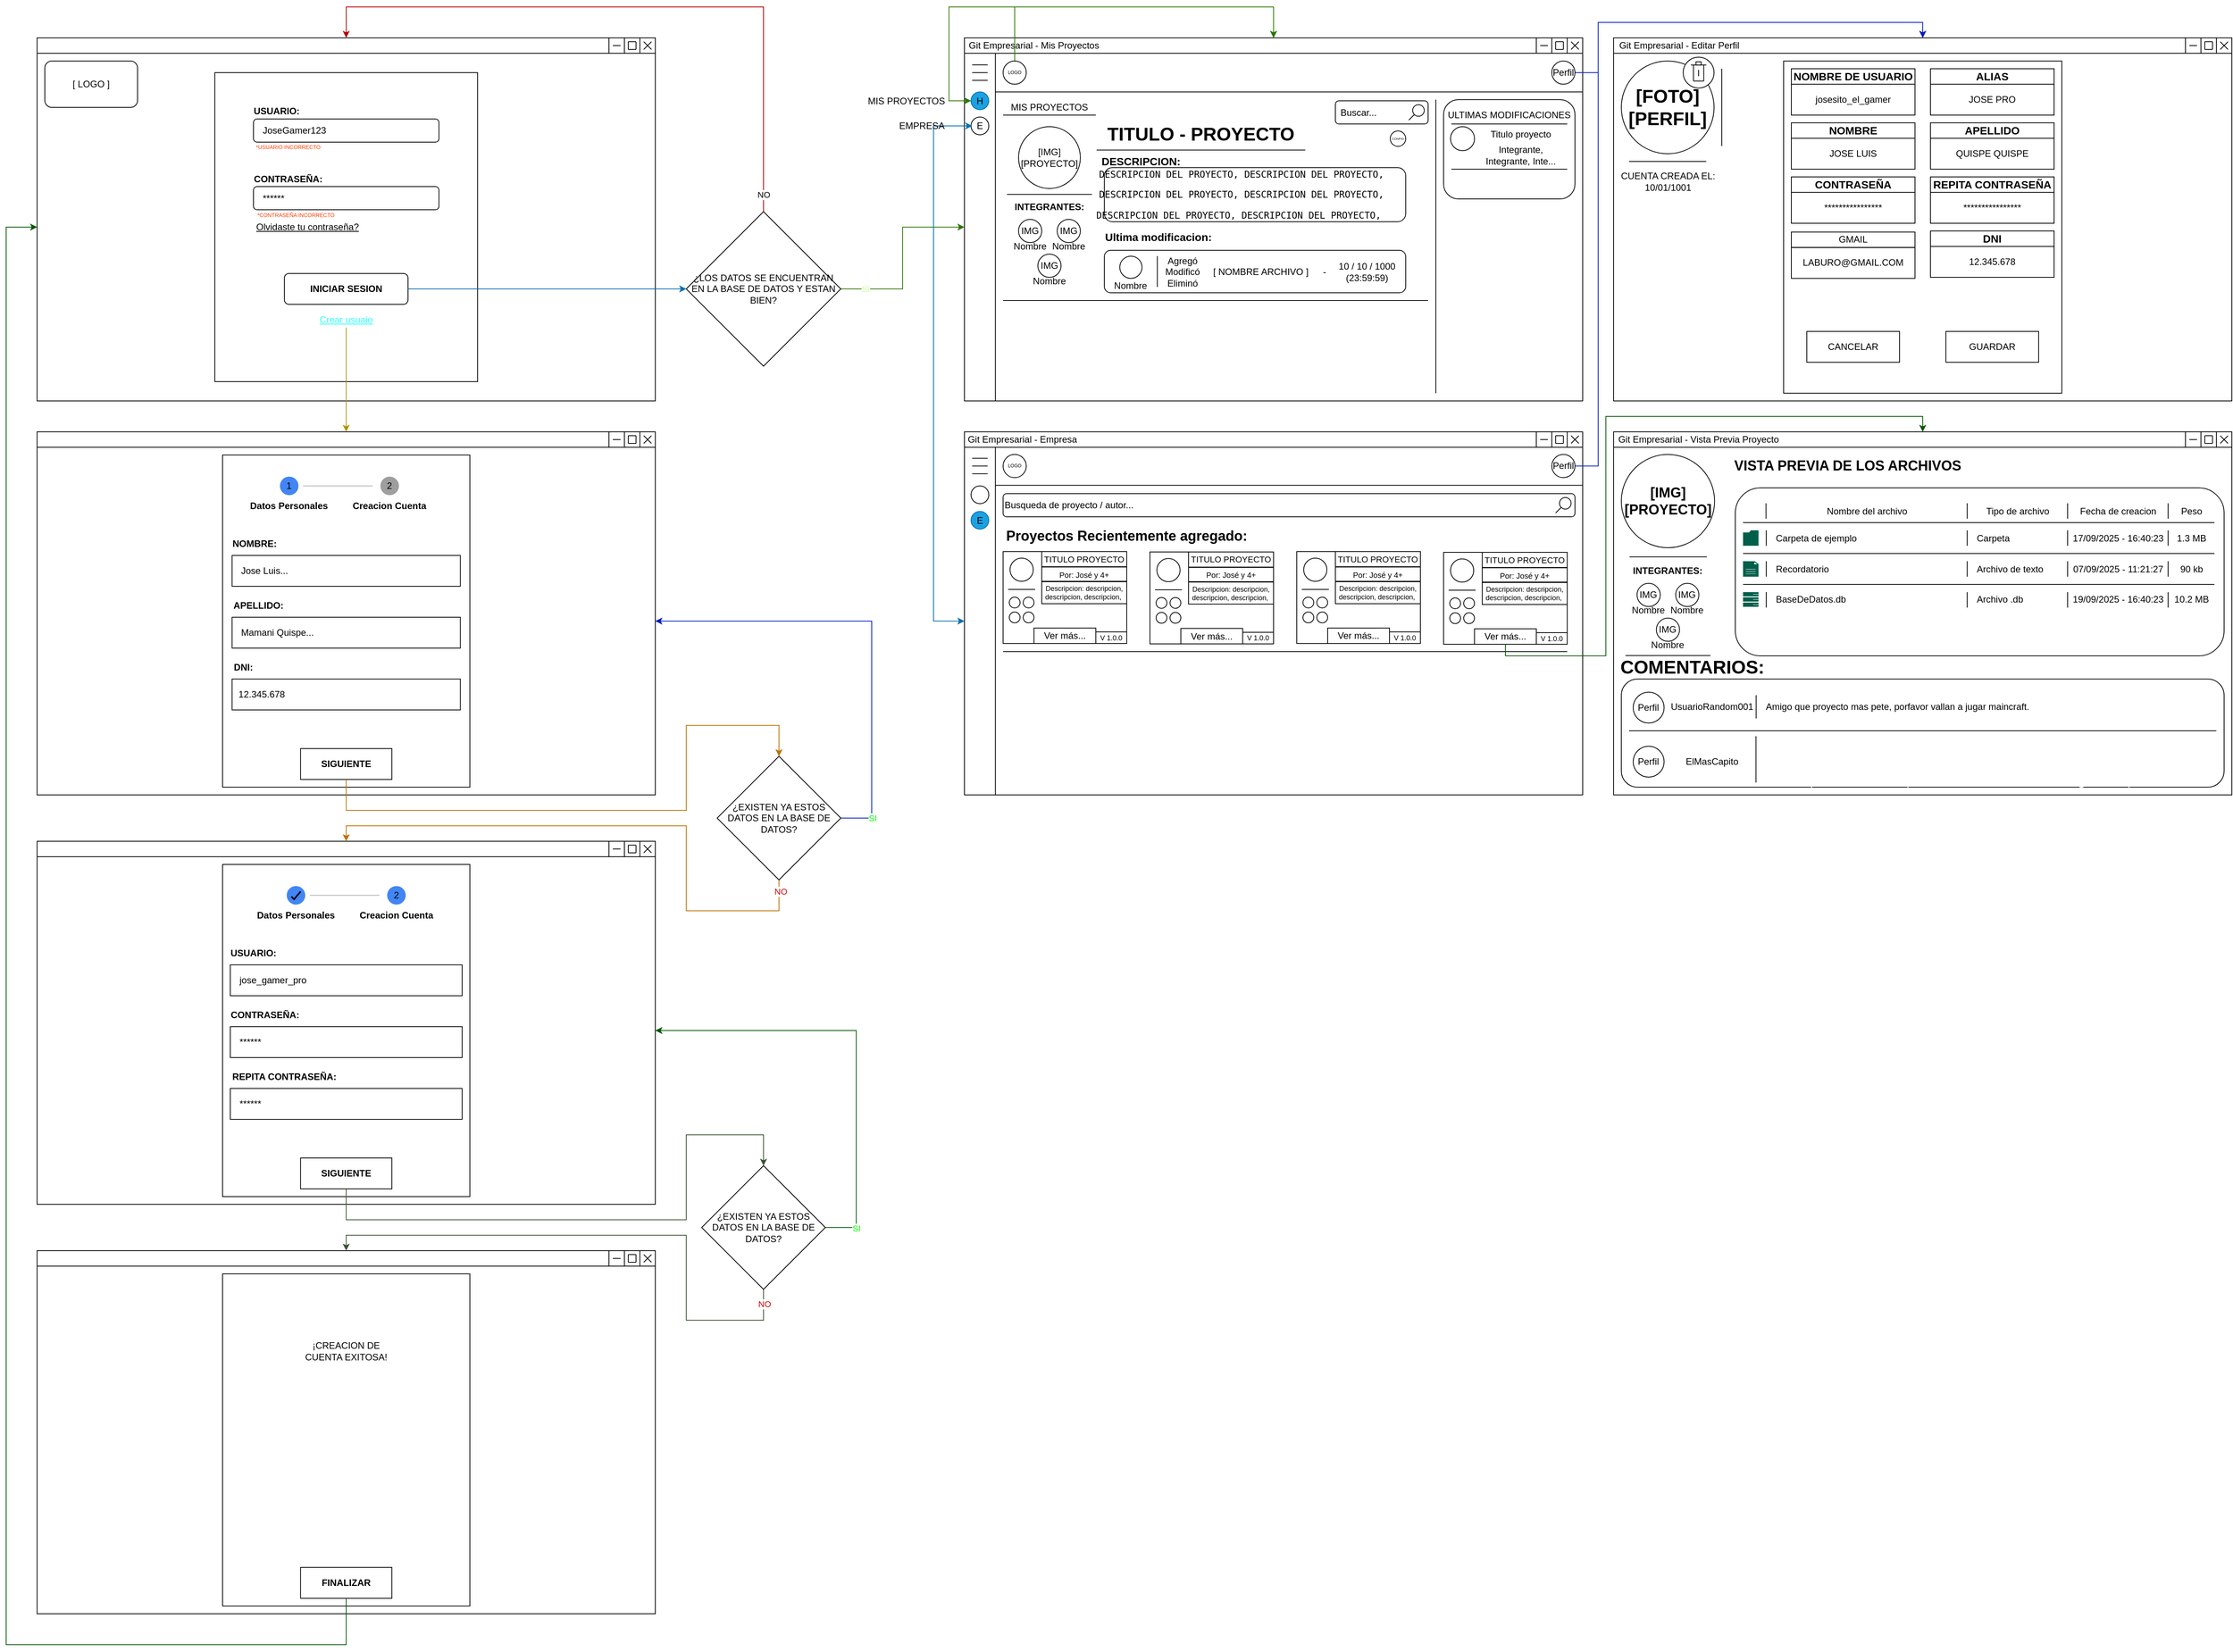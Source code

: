 <mxfile version="28.0.4">
  <diagram name="Página-1" id="ZO7z83kQeHLbKIs6Grf2">
    <mxGraphModel dx="3140" dy="1138" grid="1" gridSize="10" guides="1" tooltips="1" connect="1" arrows="1" fold="1" page="0" pageScale="1" pageWidth="827" pageHeight="1169" math="0" shadow="0">
      <root>
        <mxCell id="0" />
        <mxCell id="1" parent="0" />
        <mxCell id="7HG_8LYS3itFFVsKzbXy-68" value="" style="rounded=0;whiteSpace=wrap;html=1;" vertex="1" parent="1">
          <mxGeometry x="2200" y="1330.0" width="800" height="450" as="geometry" />
        </mxCell>
        <mxCell id="7HG_8LYS3itFFVsKzbXy-2" value="" style="rounded=0;whiteSpace=wrap;html=1;" vertex="1" parent="1">
          <mxGeometry x="2200" y="820.0" width="800" height="450" as="geometry" />
        </mxCell>
        <mxCell id="7HG_8LYS3itFFVsKzbXy-59" value="" style="rounded=0;whiteSpace=wrap;html=1;" vertex="1" parent="1">
          <mxGeometry x="2420" y="830" width="360" height="430" as="geometry" />
        </mxCell>
        <mxCell id="06TftrvEBIduCHraZ7Zw-204" value="" style="rounded=0;whiteSpace=wrap;html=1;" parent="1" vertex="1">
          <mxGeometry x="160" y="1860.0" width="800" height="450" as="geometry" />
        </mxCell>
        <mxCell id="06TftrvEBIduCHraZ7Zw-158" value="" style="rounded=0;whiteSpace=wrap;html=1;" parent="1" vertex="1">
          <mxGeometry x="400" y="1870" width="320" height="430" as="geometry" />
        </mxCell>
        <mxCell id="06TftrvEBIduCHraZ7Zw-23" value="" style="rounded=0;whiteSpace=wrap;html=1;" parent="1" vertex="1">
          <mxGeometry x="160" y="820.0" width="800" height="450" as="geometry" />
        </mxCell>
        <mxCell id="06TftrvEBIduCHraZ7Zw-24" value="" style="group" parent="1" vertex="1" connectable="0">
          <mxGeometry x="160" y="800.0" width="800" height="20" as="geometry" />
        </mxCell>
        <mxCell id="06TftrvEBIduCHraZ7Zw-25" value="" style="rounded=0;whiteSpace=wrap;html=1;" parent="06TftrvEBIduCHraZ7Zw-24" vertex="1">
          <mxGeometry width="800" height="20" as="geometry" />
        </mxCell>
        <mxCell id="06TftrvEBIduCHraZ7Zw-26" value="" style="endArrow=none;html=1;rounded=0;" parent="06TftrvEBIduCHraZ7Zw-24" edge="1">
          <mxGeometry width="50" height="50" relative="1" as="geometry">
            <mxPoint x="745" y="10" as="sourcePoint" />
            <mxPoint x="755" y="10" as="targetPoint" />
          </mxGeometry>
        </mxCell>
        <mxCell id="06TftrvEBIduCHraZ7Zw-27" value="" style="endArrow=none;html=1;rounded=0;" parent="06TftrvEBIduCHraZ7Zw-24" edge="1">
          <mxGeometry width="50" height="50" relative="1" as="geometry">
            <mxPoint x="780" y="20" as="sourcePoint" />
            <mxPoint x="780" as="targetPoint" />
          </mxGeometry>
        </mxCell>
        <mxCell id="06TftrvEBIduCHraZ7Zw-28" value="" style="group" parent="06TftrvEBIduCHraZ7Zw-24" vertex="1" connectable="0">
          <mxGeometry x="785" y="5" width="10" height="10" as="geometry" />
        </mxCell>
        <mxCell id="06TftrvEBIduCHraZ7Zw-29" value="" style="endArrow=none;html=1;rounded=0;" parent="06TftrvEBIduCHraZ7Zw-28" edge="1">
          <mxGeometry width="50" height="50" relative="1" as="geometry">
            <mxPoint y="10" as="sourcePoint" />
            <mxPoint x="10" as="targetPoint" />
          </mxGeometry>
        </mxCell>
        <mxCell id="06TftrvEBIduCHraZ7Zw-30" value="" style="endArrow=none;html=1;rounded=0;" parent="06TftrvEBIduCHraZ7Zw-28" edge="1">
          <mxGeometry width="50" height="50" relative="1" as="geometry">
            <mxPoint as="sourcePoint" />
            <mxPoint x="10" y="10" as="targetPoint" />
          </mxGeometry>
        </mxCell>
        <mxCell id="06TftrvEBIduCHraZ7Zw-31" value="" style="group" parent="06TftrvEBIduCHraZ7Zw-24" vertex="1" connectable="0">
          <mxGeometry x="765" y="5" width="10" height="10" as="geometry" />
        </mxCell>
        <mxCell id="06TftrvEBIduCHraZ7Zw-32" value="" style="endArrow=none;html=1;rounded=0;" parent="06TftrvEBIduCHraZ7Zw-31" edge="1">
          <mxGeometry width="50" height="50" relative="1" as="geometry">
            <mxPoint as="sourcePoint" />
            <mxPoint x="10" as="targetPoint" />
          </mxGeometry>
        </mxCell>
        <mxCell id="06TftrvEBIduCHraZ7Zw-33" value="" style="endArrow=none;html=1;rounded=0;" parent="06TftrvEBIduCHraZ7Zw-31" edge="1">
          <mxGeometry width="50" height="50" relative="1" as="geometry">
            <mxPoint y="10" as="sourcePoint" />
            <mxPoint x="10" y="10" as="targetPoint" />
          </mxGeometry>
        </mxCell>
        <mxCell id="06TftrvEBIduCHraZ7Zw-34" value="" style="endArrow=none;html=1;rounded=0;" parent="06TftrvEBIduCHraZ7Zw-31" edge="1">
          <mxGeometry width="50" height="50" relative="1" as="geometry">
            <mxPoint y="10" as="sourcePoint" />
            <mxPoint x="10" y="10" as="targetPoint" />
          </mxGeometry>
        </mxCell>
        <mxCell id="06TftrvEBIduCHraZ7Zw-35" value="" style="endArrow=none;html=1;rounded=0;" parent="06TftrvEBIduCHraZ7Zw-31" edge="1">
          <mxGeometry width="50" height="50" relative="1" as="geometry">
            <mxPoint x="10" as="sourcePoint" />
            <mxPoint x="10" y="10" as="targetPoint" />
          </mxGeometry>
        </mxCell>
        <mxCell id="06TftrvEBIduCHraZ7Zw-36" value="" style="endArrow=none;html=1;rounded=0;" parent="06TftrvEBIduCHraZ7Zw-31" edge="1">
          <mxGeometry width="50" height="50" relative="1" as="geometry">
            <mxPoint as="sourcePoint" />
            <mxPoint y="10" as="targetPoint" />
          </mxGeometry>
        </mxCell>
        <mxCell id="06TftrvEBIduCHraZ7Zw-37" value="" style="endArrow=none;html=1;rounded=0;" parent="06TftrvEBIduCHraZ7Zw-24" edge="1">
          <mxGeometry width="50" height="50" relative="1" as="geometry">
            <mxPoint x="760" y="20" as="sourcePoint" />
            <mxPoint x="760" as="targetPoint" />
          </mxGeometry>
        </mxCell>
        <mxCell id="06TftrvEBIduCHraZ7Zw-38" value="" style="endArrow=none;html=1;rounded=0;" parent="06TftrvEBIduCHraZ7Zw-24" edge="1">
          <mxGeometry width="50" height="50" relative="1" as="geometry">
            <mxPoint x="740" y="20" as="sourcePoint" />
            <mxPoint x="740" as="targetPoint" />
          </mxGeometry>
        </mxCell>
        <mxCell id="06TftrvEBIduCHraZ7Zw-49" value="" style="group" parent="1" vertex="1" connectable="0">
          <mxGeometry x="390" y="845" width="340" height="400" as="geometry" />
        </mxCell>
        <mxCell id="06TftrvEBIduCHraZ7Zw-42" value="" style="rounded=0;whiteSpace=wrap;html=1;" parent="06TftrvEBIduCHraZ7Zw-49" vertex="1">
          <mxGeometry width="340" height="400" as="geometry" />
        </mxCell>
        <mxCell id="06TftrvEBIduCHraZ7Zw-40" value="&lt;span style=&quot;&quot;&gt;&amp;nbsp; &amp;nbsp;JoseGamer123&lt;/span&gt;" style="rounded=1;whiteSpace=wrap;html=1;align=left;" parent="06TftrvEBIduCHraZ7Zw-49" vertex="1">
          <mxGeometry x="50" y="60" width="240" height="30" as="geometry" />
        </mxCell>
        <mxCell id="06TftrvEBIduCHraZ7Zw-41" value="&lt;b&gt;USUARIO:&lt;/b&gt;" style="text;html=1;align=center;verticalAlign=middle;whiteSpace=wrap;rounded=0;" parent="06TftrvEBIduCHraZ7Zw-49" vertex="1">
          <mxGeometry x="50" y="40" width="60" height="20" as="geometry" />
        </mxCell>
        <mxCell id="06TftrvEBIduCHraZ7Zw-43" value="&lt;div style=&quot;&quot;&gt;&amp;nbsp; &amp;nbsp;******&lt;/div&gt;" style="rounded=1;whiteSpace=wrap;html=1;align=left;" parent="06TftrvEBIduCHraZ7Zw-49" vertex="1">
          <mxGeometry x="50" y="147.5" width="240" height="30" as="geometry" />
        </mxCell>
        <mxCell id="06TftrvEBIduCHraZ7Zw-44" value="&lt;b&gt;CONTRASEÑA:&lt;/b&gt;" style="text;html=1;align=center;verticalAlign=middle;whiteSpace=wrap;rounded=0;" parent="06TftrvEBIduCHraZ7Zw-49" vertex="1">
          <mxGeometry x="50" y="127.5" width="90" height="20" as="geometry" />
        </mxCell>
        <mxCell id="06TftrvEBIduCHraZ7Zw-46" value="&lt;b&gt;INICIAR SESION&lt;/b&gt;" style="rounded=1;whiteSpace=wrap;html=1;" parent="06TftrvEBIduCHraZ7Zw-49" vertex="1">
          <mxGeometry x="90" y="260" width="160" height="40" as="geometry" />
        </mxCell>
        <mxCell id="06TftrvEBIduCHraZ7Zw-47" value="&lt;u&gt;Olvidaste tu contraseña?&lt;/u&gt;" style="text;html=1;align=center;verticalAlign=middle;whiteSpace=wrap;rounded=0;" parent="06TftrvEBIduCHraZ7Zw-49" vertex="1">
          <mxGeometry x="50" y="188.75" width="140" height="22.5" as="geometry" />
        </mxCell>
        <mxCell id="06TftrvEBIduCHraZ7Zw-48" value="&lt;u&gt;Crear usuaio&lt;/u&gt;" style="text;html=1;align=center;verticalAlign=middle;whiteSpace=wrap;rounded=0;fontColor=#33FFFF;" parent="06TftrvEBIduCHraZ7Zw-49" vertex="1">
          <mxGeometry x="125" y="310" width="90" height="20" as="geometry" />
        </mxCell>
        <mxCell id="06TftrvEBIduCHraZ7Zw-67" value="*USUARIO INCORRECTO" style="text;html=1;align=center;verticalAlign=middle;whiteSpace=wrap;rounded=0;fontSize=7;fontColor=#FF3B00;" parent="06TftrvEBIduCHraZ7Zw-49" vertex="1">
          <mxGeometry x="50" y="92" width="90" height="10" as="geometry" />
        </mxCell>
        <mxCell id="06TftrvEBIduCHraZ7Zw-68" value="*CONTRASEÑA INCORRECTO" style="text;html=1;align=center;verticalAlign=middle;whiteSpace=wrap;rounded=0;fontSize=7;fontColor=#FF3B00;" parent="06TftrvEBIduCHraZ7Zw-49" vertex="1">
          <mxGeometry x="50" y="179.75" width="110" height="10" as="geometry" />
        </mxCell>
        <mxCell id="06TftrvEBIduCHraZ7Zw-70" value="[ LOGO ]" style="rounded=1;whiteSpace=wrap;html=1;" parent="1" vertex="1">
          <mxGeometry x="170" y="830" width="120" height="60" as="geometry" />
        </mxCell>
        <mxCell id="06TftrvEBIduCHraZ7Zw-72" style="edgeStyle=orthogonalEdgeStyle;rounded=0;orthogonalLoop=1;jettySize=auto;html=1;entryX=0.5;entryY=0;entryDx=0;entryDy=0;fillColor=#e51400;strokeColor=#B20000;exitX=0.5;exitY=0;exitDx=0;exitDy=0;" parent="1" source="06TftrvEBIduCHraZ7Zw-71" target="06TftrvEBIduCHraZ7Zw-25" edge="1">
          <mxGeometry relative="1" as="geometry">
            <Array as="points">
              <mxPoint x="1100" y="760" />
              <mxPoint x="560" y="760" />
            </Array>
          </mxGeometry>
        </mxCell>
        <mxCell id="06TftrvEBIduCHraZ7Zw-73" value="NO" style="edgeLabel;html=1;align=center;verticalAlign=middle;resizable=0;points=[];" parent="06TftrvEBIduCHraZ7Zw-72" vertex="1" connectable="0">
          <mxGeometry x="-0.945" y="-2" relative="1" as="geometry">
            <mxPoint x="-2" y="1" as="offset" />
          </mxGeometry>
        </mxCell>
        <mxCell id="WiW0FZeg6HuOXM192T-v-66" style="edgeStyle=orthogonalEdgeStyle;rounded=0;orthogonalLoop=1;jettySize=auto;html=1;fillColor=#60a917;strokeColor=#2D7600;" parent="1" source="06TftrvEBIduCHraZ7Zw-71" target="WiW0FZeg6HuOXM192T-v-86" edge="1">
          <mxGeometry relative="1" as="geometry">
            <mxPoint x="1320" y="1045" as="targetPoint" />
          </mxGeometry>
        </mxCell>
        <mxCell id="WiW0FZeg6HuOXM192T-v-67" value="SI" style="edgeLabel;html=1;align=center;verticalAlign=middle;resizable=0;points=[];fontColor=#CCFF99;" parent="WiW0FZeg6HuOXM192T-v-66" vertex="1" connectable="0">
          <mxGeometry x="-0.427" y="-3" relative="1" as="geometry">
            <mxPoint x="-37" y="-3" as="offset" />
          </mxGeometry>
        </mxCell>
        <mxCell id="06TftrvEBIduCHraZ7Zw-71" value="¿LOS DATOS SE ENCUENTRAN EN LA BASE DE DATOS Y ESTAN BIEN?" style="rhombus;whiteSpace=wrap;html=1;" parent="1" vertex="1">
          <mxGeometry x="1000" y="1025" width="200" height="200" as="geometry" />
        </mxCell>
        <mxCell id="06TftrvEBIduCHraZ7Zw-74" value="" style="rounded=0;whiteSpace=wrap;html=1;" parent="1" vertex="1">
          <mxGeometry x="160" y="1330.0" width="800" height="450" as="geometry" />
        </mxCell>
        <mxCell id="06TftrvEBIduCHraZ7Zw-75" value="" style="group" parent="1" vertex="1" connectable="0">
          <mxGeometry x="160" y="1310.0" width="800" height="20" as="geometry" />
        </mxCell>
        <mxCell id="06TftrvEBIduCHraZ7Zw-76" value="" style="rounded=0;whiteSpace=wrap;html=1;" parent="06TftrvEBIduCHraZ7Zw-75" vertex="1">
          <mxGeometry width="800" height="20" as="geometry" />
        </mxCell>
        <mxCell id="06TftrvEBIduCHraZ7Zw-77" value="" style="endArrow=none;html=1;rounded=0;" parent="06TftrvEBIduCHraZ7Zw-75" edge="1">
          <mxGeometry width="50" height="50" relative="1" as="geometry">
            <mxPoint x="745" y="10" as="sourcePoint" />
            <mxPoint x="755" y="10" as="targetPoint" />
          </mxGeometry>
        </mxCell>
        <mxCell id="06TftrvEBIduCHraZ7Zw-78" value="" style="endArrow=none;html=1;rounded=0;" parent="06TftrvEBIduCHraZ7Zw-75" edge="1">
          <mxGeometry width="50" height="50" relative="1" as="geometry">
            <mxPoint x="780" y="20" as="sourcePoint" />
            <mxPoint x="780" as="targetPoint" />
          </mxGeometry>
        </mxCell>
        <mxCell id="06TftrvEBIduCHraZ7Zw-79" value="" style="group" parent="06TftrvEBIduCHraZ7Zw-75" vertex="1" connectable="0">
          <mxGeometry x="785" y="5" width="10" height="10" as="geometry" />
        </mxCell>
        <mxCell id="06TftrvEBIduCHraZ7Zw-80" value="" style="endArrow=none;html=1;rounded=0;" parent="06TftrvEBIduCHraZ7Zw-79" edge="1">
          <mxGeometry width="50" height="50" relative="1" as="geometry">
            <mxPoint y="10" as="sourcePoint" />
            <mxPoint x="10" as="targetPoint" />
          </mxGeometry>
        </mxCell>
        <mxCell id="06TftrvEBIduCHraZ7Zw-81" value="" style="endArrow=none;html=1;rounded=0;" parent="06TftrvEBIduCHraZ7Zw-79" edge="1">
          <mxGeometry width="50" height="50" relative="1" as="geometry">
            <mxPoint as="sourcePoint" />
            <mxPoint x="10" y="10" as="targetPoint" />
          </mxGeometry>
        </mxCell>
        <mxCell id="06TftrvEBIduCHraZ7Zw-82" value="" style="group" parent="06TftrvEBIduCHraZ7Zw-75" vertex="1" connectable="0">
          <mxGeometry x="765" y="5" width="10" height="10" as="geometry" />
        </mxCell>
        <mxCell id="06TftrvEBIduCHraZ7Zw-83" value="" style="endArrow=none;html=1;rounded=0;" parent="06TftrvEBIduCHraZ7Zw-82" edge="1">
          <mxGeometry width="50" height="50" relative="1" as="geometry">
            <mxPoint as="sourcePoint" />
            <mxPoint x="10" as="targetPoint" />
          </mxGeometry>
        </mxCell>
        <mxCell id="06TftrvEBIduCHraZ7Zw-84" value="" style="endArrow=none;html=1;rounded=0;" parent="06TftrvEBIduCHraZ7Zw-82" edge="1">
          <mxGeometry width="50" height="50" relative="1" as="geometry">
            <mxPoint y="10" as="sourcePoint" />
            <mxPoint x="10" y="10" as="targetPoint" />
          </mxGeometry>
        </mxCell>
        <mxCell id="06TftrvEBIduCHraZ7Zw-85" value="" style="endArrow=none;html=1;rounded=0;" parent="06TftrvEBIduCHraZ7Zw-82" edge="1">
          <mxGeometry width="50" height="50" relative="1" as="geometry">
            <mxPoint y="10" as="sourcePoint" />
            <mxPoint x="10" y="10" as="targetPoint" />
          </mxGeometry>
        </mxCell>
        <mxCell id="06TftrvEBIduCHraZ7Zw-86" value="" style="endArrow=none;html=1;rounded=0;" parent="06TftrvEBIduCHraZ7Zw-82" edge="1">
          <mxGeometry width="50" height="50" relative="1" as="geometry">
            <mxPoint x="10" as="sourcePoint" />
            <mxPoint x="10" y="10" as="targetPoint" />
          </mxGeometry>
        </mxCell>
        <mxCell id="06TftrvEBIduCHraZ7Zw-87" value="" style="endArrow=none;html=1;rounded=0;" parent="06TftrvEBIduCHraZ7Zw-82" edge="1">
          <mxGeometry width="50" height="50" relative="1" as="geometry">
            <mxPoint as="sourcePoint" />
            <mxPoint y="10" as="targetPoint" />
          </mxGeometry>
        </mxCell>
        <mxCell id="06TftrvEBIduCHraZ7Zw-88" value="" style="endArrow=none;html=1;rounded=0;" parent="06TftrvEBIduCHraZ7Zw-75" edge="1">
          <mxGeometry width="50" height="50" relative="1" as="geometry">
            <mxPoint x="760" y="20" as="sourcePoint" />
            <mxPoint x="760" as="targetPoint" />
          </mxGeometry>
        </mxCell>
        <mxCell id="06TftrvEBIduCHraZ7Zw-89" value="" style="endArrow=none;html=1;rounded=0;" parent="06TftrvEBIduCHraZ7Zw-75" edge="1">
          <mxGeometry width="50" height="50" relative="1" as="geometry">
            <mxPoint x="740" y="20" as="sourcePoint" />
            <mxPoint x="740" as="targetPoint" />
          </mxGeometry>
        </mxCell>
        <mxCell id="06TftrvEBIduCHraZ7Zw-90" style="edgeStyle=orthogonalEdgeStyle;rounded=0;orthogonalLoop=1;jettySize=auto;html=1;fillColor=#e3c800;strokeColor=#B09500;" parent="1" source="06TftrvEBIduCHraZ7Zw-48" target="06TftrvEBIduCHraZ7Zw-76" edge="1">
          <mxGeometry relative="1" as="geometry" />
        </mxCell>
        <mxCell id="06TftrvEBIduCHraZ7Zw-101" value="&amp;nbsp; &amp;nbsp;jose_gamer_pro" style="rounded=0;whiteSpace=wrap;html=1;align=left;" parent="1" vertex="1">
          <mxGeometry x="410" y="2000" width="300" height="40" as="geometry" />
        </mxCell>
        <mxCell id="06TftrvEBIduCHraZ7Zw-102" value="&lt;b&gt;USUARIO:&lt;/b&gt;" style="text;html=1;align=center;verticalAlign=middle;whiteSpace=wrap;rounded=0;" parent="1" vertex="1">
          <mxGeometry x="410" y="1970" width="60" height="30" as="geometry" />
        </mxCell>
        <mxCell id="06TftrvEBIduCHraZ7Zw-103" value="&amp;nbsp; &amp;nbsp;******" style="rounded=0;whiteSpace=wrap;html=1;align=left;" parent="1" vertex="1">
          <mxGeometry x="410" y="2080" width="300" height="40" as="geometry" />
        </mxCell>
        <mxCell id="06TftrvEBIduCHraZ7Zw-104" value="&lt;b&gt;CONTRASEÑA:&lt;/b&gt;" style="text;html=1;align=center;verticalAlign=middle;whiteSpace=wrap;rounded=0;" parent="1" vertex="1">
          <mxGeometry x="410" y="2050" width="90" height="30" as="geometry" />
        </mxCell>
        <mxCell id="06TftrvEBIduCHraZ7Zw-105" value="&amp;nbsp; &amp;nbsp;******" style="rounded=0;whiteSpace=wrap;html=1;align=left;" parent="1" vertex="1">
          <mxGeometry x="410" y="2160" width="300" height="40" as="geometry" />
        </mxCell>
        <mxCell id="06TftrvEBIduCHraZ7Zw-106" value="&lt;b&gt;REPITA CONTRASEÑA:&lt;/b&gt;" style="text;html=1;align=center;verticalAlign=middle;whiteSpace=wrap;rounded=0;" parent="1" vertex="1">
          <mxGeometry x="410" y="2130" width="140" height="30" as="geometry" />
        </mxCell>
        <mxCell id="06TftrvEBIduCHraZ7Zw-137" value="" style="group" parent="1" vertex="1" connectable="0">
          <mxGeometry x="400" y="1340" width="545.5" height="430" as="geometry" />
        </mxCell>
        <mxCell id="06TftrvEBIduCHraZ7Zw-136" value="" style="group" parent="06TftrvEBIduCHraZ7Zw-137" vertex="1" connectable="0">
          <mxGeometry width="534.23" height="430" as="geometry" />
        </mxCell>
        <mxCell id="06TftrvEBIduCHraZ7Zw-91" value="" style="rounded=0;whiteSpace=wrap;html=1;" parent="06TftrvEBIduCHraZ7Zw-136" vertex="1">
          <mxGeometry width="320" height="430" as="geometry" />
        </mxCell>
        <mxCell id="06TftrvEBIduCHraZ7Zw-92" value="&amp;nbsp; &amp;nbsp;Jose Luis..." style="rounded=0;whiteSpace=wrap;html=1;align=left;" parent="06TftrvEBIduCHraZ7Zw-136" vertex="1">
          <mxGeometry x="12.308" y="130" width="295.385" height="40" as="geometry" />
        </mxCell>
        <mxCell id="06TftrvEBIduCHraZ7Zw-93" value="&lt;b&gt;NOMBRE:&lt;/b&gt;" style="text;html=1;align=center;verticalAlign=middle;whiteSpace=wrap;rounded=0;" parent="06TftrvEBIduCHraZ7Zw-136" vertex="1">
          <mxGeometry x="12.308" y="100" width="59.077" height="30" as="geometry" />
        </mxCell>
        <mxCell id="06TftrvEBIduCHraZ7Zw-94" value="&amp;nbsp; &amp;nbsp;Mamani Quispe..." style="rounded=0;whiteSpace=wrap;html=1;align=left;" parent="06TftrvEBIduCHraZ7Zw-136" vertex="1">
          <mxGeometry x="12.308" y="210" width="295.385" height="40" as="geometry" />
        </mxCell>
        <mxCell id="06TftrvEBIduCHraZ7Zw-95" value="&lt;b&gt;APELLIDO:&lt;/b&gt;" style="text;html=1;align=center;verticalAlign=middle;whiteSpace=wrap;rounded=0;" parent="06TftrvEBIduCHraZ7Zw-136" vertex="1">
          <mxGeometry x="12.308" y="180" width="68.923" height="30" as="geometry" />
        </mxCell>
        <mxCell id="06TftrvEBIduCHraZ7Zw-98" value="&amp;nbsp; 12.345.678" style="rounded=0;whiteSpace=wrap;html=1;align=left;" parent="06TftrvEBIduCHraZ7Zw-136" vertex="1">
          <mxGeometry x="12.308" y="290" width="295.385" height="40" as="geometry" />
        </mxCell>
        <mxCell id="06TftrvEBIduCHraZ7Zw-99" value="&lt;b&gt;DNI:&lt;/b&gt;" style="text;html=1;align=center;verticalAlign=middle;whiteSpace=wrap;rounded=0;" parent="06TftrvEBIduCHraZ7Zw-136" vertex="1">
          <mxGeometry x="12.308" y="260" width="29.538" height="30" as="geometry" />
        </mxCell>
        <mxCell id="06TftrvEBIduCHraZ7Zw-135" value="&lt;b&gt;SIGUIENTE&lt;/b&gt;" style="rounded=0;whiteSpace=wrap;html=1;" parent="06TftrvEBIduCHraZ7Zw-136" vertex="1">
          <mxGeometry x="100.923" y="380" width="118.154" height="40" as="geometry" />
        </mxCell>
        <mxCell id="06TftrvEBIduCHraZ7Zw-134" value="" style="group" parent="06TftrvEBIduCHraZ7Zw-136" vertex="1" connectable="0">
          <mxGeometry x="81.23" y="30" width="453" height="46" as="geometry" />
        </mxCell>
        <mxCell id="06TftrvEBIduCHraZ7Zw-131" value="" style="group" parent="06TftrvEBIduCHraZ7Zw-134" vertex="1" connectable="0">
          <mxGeometry x="127" width="326" height="46" as="geometry" />
        </mxCell>
        <mxCell id="06TftrvEBIduCHraZ7Zw-111" value="" style="shape=ellipse;strokeColor=none;fillColor=#9e9e9e;fontColor=#000000;labelPosition=right;align=left;spacingLeft=10;html=1;" parent="06TftrvEBIduCHraZ7Zw-131" vertex="1">
          <mxGeometry x="-4" y="-2" width="24" height="24" as="geometry">
            <mxPoint x="306" y="24" as="offset" />
          </mxGeometry>
        </mxCell>
        <mxCell id="06TftrvEBIduCHraZ7Zw-128" value="&lt;font style=&quot;color: rgb(0, 0, 0);&quot;&gt;2&lt;/font&gt;" style="text;html=1;align=center;verticalAlign=middle;whiteSpace=wrap;rounded=0;" parent="06TftrvEBIduCHraZ7Zw-131" vertex="1">
          <mxGeometry width="16" height="20" as="geometry" />
        </mxCell>
        <mxCell id="06TftrvEBIduCHraZ7Zw-130" value="&lt;b&gt;Creacion Cuenta&lt;/b&gt;" style="text;html=1;align=center;verticalAlign=middle;whiteSpace=wrap;rounded=0;" parent="06TftrvEBIduCHraZ7Zw-131" vertex="1">
          <mxGeometry x="-45" y="26" width="106" height="20" as="geometry" />
        </mxCell>
        <mxCell id="06TftrvEBIduCHraZ7Zw-203" value="" style="group" parent="06TftrvEBIduCHraZ7Zw-134" vertex="1" connectable="0">
          <mxGeometry width="319" height="46" as="geometry" />
        </mxCell>
        <mxCell id="06TftrvEBIduCHraZ7Zw-110" value="" style="shape=line;strokeColor=#b3b3b3;" parent="06TftrvEBIduCHraZ7Zw-203" vertex="1">
          <mxGeometry x="23" y="5" width="90" height="10" as="geometry">
            <mxPoint x="206" y="31" as="offset" />
          </mxGeometry>
        </mxCell>
        <mxCell id="06TftrvEBIduCHraZ7Zw-132" value="" style="group" parent="06TftrvEBIduCHraZ7Zw-203" vertex="1" connectable="0">
          <mxGeometry width="58" height="46" as="geometry" />
        </mxCell>
        <mxCell id="06TftrvEBIduCHraZ7Zw-108" value="" style="shape=ellipse;strokeColor=none;fillColor=#4285F4;fontColor=#000000;labelPosition=right;align=left;spacingLeft=10;fontStyle=1;html=1;" parent="06TftrvEBIduCHraZ7Zw-132" vertex="1">
          <mxGeometry x="-7" y="-2" width="24" height="24" as="geometry">
            <mxPoint x="24" y="24" as="offset" />
          </mxGeometry>
        </mxCell>
        <mxCell id="06TftrvEBIduCHraZ7Zw-129" value="&lt;font style=&quot;color: rgb(0, 0, 0);&quot;&gt;1&lt;/font&gt;" style="text;html=1;align=center;verticalAlign=middle;whiteSpace=wrap;rounded=0;" parent="06TftrvEBIduCHraZ7Zw-132" vertex="1">
          <mxGeometry width="10" height="20" as="geometry" />
        </mxCell>
        <mxCell id="06TftrvEBIduCHraZ7Zw-117" value="&lt;b&gt;Datos Personales&lt;/b&gt;" style="text;html=1;align=center;verticalAlign=middle;whiteSpace=wrap;rounded=0;" parent="06TftrvEBIduCHraZ7Zw-132" vertex="1">
          <mxGeometry x="-48" y="26" width="106" height="20" as="geometry" />
        </mxCell>
        <mxCell id="WiW0FZeg6HuOXM192T-v-37" style="edgeStyle=orthogonalEdgeStyle;rounded=0;orthogonalLoop=1;jettySize=auto;html=1;fillColor=#6d8764;strokeColor=#3A5431;entryX=0.5;entryY=0;entryDx=0;entryDy=0;" parent="1" source="06TftrvEBIduCHraZ7Zw-168" target="WiW0FZeg6HuOXM192T-v-42" edge="1">
          <mxGeometry relative="1" as="geometry">
            <Array as="points">
              <mxPoint x="560" y="2330" />
              <mxPoint x="1000" y="2330" />
              <mxPoint x="1000" y="2220" />
              <mxPoint x="1100" y="2220" />
            </Array>
          </mxGeometry>
        </mxCell>
        <mxCell id="06TftrvEBIduCHraZ7Zw-168" value="&lt;b&gt;SIGUIENTE&lt;/b&gt;" style="rounded=0;whiteSpace=wrap;html=1;" parent="1" vertex="1">
          <mxGeometry x="500.92" y="2250" width="118.154" height="40" as="geometry" />
        </mxCell>
        <mxCell id="06TftrvEBIduCHraZ7Zw-202" value="" style="group" parent="1" vertex="1" connectable="0">
          <mxGeometry x="442" y="1860" width="501" height="46" as="geometry" />
        </mxCell>
        <mxCell id="06TftrvEBIduCHraZ7Zw-181" value="" style="shape=line;strokeColor=#b3b3b3;container=0;fillColor=#4285F4;fontColor=#4285F4;" parent="06TftrvEBIduCHraZ7Zw-202" vertex="1">
          <mxGeometry x="71" y="45" width="90" height="10" as="geometry">
            <mxPoint x="206" y="31" as="offset" />
          </mxGeometry>
        </mxCell>
        <mxCell id="06TftrvEBIduCHraZ7Zw-183" value="" style="shape=ellipse;strokeColor=none;fillColor=#4285F4;fontColor=#000000;labelPosition=right;align=left;spacingLeft=10;html=1;container=0;" parent="06TftrvEBIduCHraZ7Zw-202" vertex="1">
          <mxGeometry x="171" y="38" width="24" height="24" as="geometry">
            <mxPoint x="306" y="24" as="offset" />
          </mxGeometry>
        </mxCell>
        <mxCell id="06TftrvEBIduCHraZ7Zw-184" value="&lt;font style=&quot;color: rgb(0, 0, 0);&quot;&gt;2&lt;/font&gt;" style="text;html=1;align=center;verticalAlign=middle;whiteSpace=wrap;rounded=0;container=0;" parent="06TftrvEBIduCHraZ7Zw-202" vertex="1">
          <mxGeometry x="175" y="40" width="16" height="20" as="geometry" />
        </mxCell>
        <mxCell id="06TftrvEBIduCHraZ7Zw-185" value="&lt;b&gt;Creacion Cuenta&lt;/b&gt;" style="text;html=1;align=center;verticalAlign=middle;whiteSpace=wrap;rounded=0;container=0;" parent="06TftrvEBIduCHraZ7Zw-202" vertex="1">
          <mxGeometry x="130" y="66" width="106" height="20" as="geometry" />
        </mxCell>
        <mxCell id="06TftrvEBIduCHraZ7Zw-187" value="" style="shape=ellipse;strokeColor=none;fillColor=#4285F4;fontColor=#000000;labelPosition=right;align=left;spacingLeft=10;fontStyle=1;html=1;container=0;" parent="06TftrvEBIduCHraZ7Zw-202" vertex="1">
          <mxGeometry x="41" y="38" width="24" height="24" as="geometry">
            <mxPoint x="24" y="24" as="offset" />
          </mxGeometry>
        </mxCell>
        <mxCell id="06TftrvEBIduCHraZ7Zw-189" value="&lt;b&gt;Datos Personales&lt;/b&gt;" style="text;html=1;align=center;verticalAlign=middle;whiteSpace=wrap;rounded=0;container=0;" parent="06TftrvEBIduCHraZ7Zw-202" vertex="1">
          <mxGeometry y="66" width="106" height="20" as="geometry" />
        </mxCell>
        <mxCell id="06TftrvEBIduCHraZ7Zw-200" value="" style="dashed=0;shape=mxgraph.gmdl.check;strokeColor=#000000;strokeWidth=2;" parent="06TftrvEBIduCHraZ7Zw-202" vertex="1">
          <mxGeometry x="47" y="45" width="12" height="10" as="geometry" />
        </mxCell>
        <mxCell id="06TftrvEBIduCHraZ7Zw-205" value="" style="group" parent="1" vertex="1" connectable="0">
          <mxGeometry x="160" y="1840.0" width="800" height="20" as="geometry" />
        </mxCell>
        <mxCell id="06TftrvEBIduCHraZ7Zw-206" value="" style="rounded=0;whiteSpace=wrap;html=1;" parent="06TftrvEBIduCHraZ7Zw-205" vertex="1">
          <mxGeometry width="800" height="20" as="geometry" />
        </mxCell>
        <mxCell id="06TftrvEBIduCHraZ7Zw-207" value="" style="endArrow=none;html=1;rounded=0;" parent="06TftrvEBIduCHraZ7Zw-205" edge="1">
          <mxGeometry width="50" height="50" relative="1" as="geometry">
            <mxPoint x="745" y="10" as="sourcePoint" />
            <mxPoint x="755" y="10" as="targetPoint" />
          </mxGeometry>
        </mxCell>
        <mxCell id="06TftrvEBIduCHraZ7Zw-208" value="" style="endArrow=none;html=1;rounded=0;" parent="06TftrvEBIduCHraZ7Zw-205" edge="1">
          <mxGeometry width="50" height="50" relative="1" as="geometry">
            <mxPoint x="780" y="20" as="sourcePoint" />
            <mxPoint x="780" as="targetPoint" />
          </mxGeometry>
        </mxCell>
        <mxCell id="06TftrvEBIduCHraZ7Zw-209" value="" style="group" parent="06TftrvEBIduCHraZ7Zw-205" vertex="1" connectable="0">
          <mxGeometry x="785" y="5" width="10" height="10" as="geometry" />
        </mxCell>
        <mxCell id="06TftrvEBIduCHraZ7Zw-210" value="" style="endArrow=none;html=1;rounded=0;" parent="06TftrvEBIduCHraZ7Zw-209" edge="1">
          <mxGeometry width="50" height="50" relative="1" as="geometry">
            <mxPoint y="10" as="sourcePoint" />
            <mxPoint x="10" as="targetPoint" />
          </mxGeometry>
        </mxCell>
        <mxCell id="06TftrvEBIduCHraZ7Zw-211" value="" style="endArrow=none;html=1;rounded=0;" parent="06TftrvEBIduCHraZ7Zw-209" edge="1">
          <mxGeometry width="50" height="50" relative="1" as="geometry">
            <mxPoint as="sourcePoint" />
            <mxPoint x="10" y="10" as="targetPoint" />
          </mxGeometry>
        </mxCell>
        <mxCell id="06TftrvEBIduCHraZ7Zw-212" value="" style="group" parent="06TftrvEBIduCHraZ7Zw-205" vertex="1" connectable="0">
          <mxGeometry x="765" y="5" width="10" height="10" as="geometry" />
        </mxCell>
        <mxCell id="06TftrvEBIduCHraZ7Zw-213" value="" style="endArrow=none;html=1;rounded=0;" parent="06TftrvEBIduCHraZ7Zw-212" edge="1">
          <mxGeometry width="50" height="50" relative="1" as="geometry">
            <mxPoint as="sourcePoint" />
            <mxPoint x="10" as="targetPoint" />
          </mxGeometry>
        </mxCell>
        <mxCell id="06TftrvEBIduCHraZ7Zw-214" value="" style="endArrow=none;html=1;rounded=0;" parent="06TftrvEBIduCHraZ7Zw-212" edge="1">
          <mxGeometry width="50" height="50" relative="1" as="geometry">
            <mxPoint y="10" as="sourcePoint" />
            <mxPoint x="10" y="10" as="targetPoint" />
          </mxGeometry>
        </mxCell>
        <mxCell id="06TftrvEBIduCHraZ7Zw-215" value="" style="endArrow=none;html=1;rounded=0;" parent="06TftrvEBIduCHraZ7Zw-212" edge="1">
          <mxGeometry width="50" height="50" relative="1" as="geometry">
            <mxPoint y="10" as="sourcePoint" />
            <mxPoint x="10" y="10" as="targetPoint" />
          </mxGeometry>
        </mxCell>
        <mxCell id="06TftrvEBIduCHraZ7Zw-216" value="" style="endArrow=none;html=1;rounded=0;" parent="06TftrvEBIduCHraZ7Zw-212" edge="1">
          <mxGeometry width="50" height="50" relative="1" as="geometry">
            <mxPoint x="10" as="sourcePoint" />
            <mxPoint x="10" y="10" as="targetPoint" />
          </mxGeometry>
        </mxCell>
        <mxCell id="06TftrvEBIduCHraZ7Zw-217" value="" style="endArrow=none;html=1;rounded=0;" parent="06TftrvEBIduCHraZ7Zw-212" edge="1">
          <mxGeometry width="50" height="50" relative="1" as="geometry">
            <mxPoint as="sourcePoint" />
            <mxPoint y="10" as="targetPoint" />
          </mxGeometry>
        </mxCell>
        <mxCell id="06TftrvEBIduCHraZ7Zw-218" value="" style="endArrow=none;html=1;rounded=0;" parent="06TftrvEBIduCHraZ7Zw-205" edge="1">
          <mxGeometry width="50" height="50" relative="1" as="geometry">
            <mxPoint x="760" y="20" as="sourcePoint" />
            <mxPoint x="760" as="targetPoint" />
          </mxGeometry>
        </mxCell>
        <mxCell id="06TftrvEBIduCHraZ7Zw-219" value="" style="endArrow=none;html=1;rounded=0;" parent="06TftrvEBIduCHraZ7Zw-205" edge="1">
          <mxGeometry width="50" height="50" relative="1" as="geometry">
            <mxPoint x="740" y="20" as="sourcePoint" />
            <mxPoint x="740" as="targetPoint" />
          </mxGeometry>
        </mxCell>
        <mxCell id="WiW0FZeg6HuOXM192T-v-1" value="" style="rounded=0;whiteSpace=wrap;html=1;" parent="1" vertex="1">
          <mxGeometry x="160" y="2390" width="800" height="450" as="geometry" />
        </mxCell>
        <mxCell id="WiW0FZeg6HuOXM192T-v-2" value="" style="rounded=0;whiteSpace=wrap;html=1;" parent="1" vertex="1">
          <mxGeometry x="400" y="2400.0" width="320" height="430" as="geometry" />
        </mxCell>
        <mxCell id="WiW0FZeg6HuOXM192T-v-9" value="&lt;b&gt;FINALIZAR&lt;/b&gt;" style="rounded=0;whiteSpace=wrap;html=1;" parent="1" vertex="1">
          <mxGeometry x="500.92" y="2780.0" width="118.154" height="40" as="geometry" />
        </mxCell>
        <mxCell id="WiW0FZeg6HuOXM192T-v-18" value="" style="group" parent="1" vertex="1" connectable="0">
          <mxGeometry x="160" y="2370" width="800" height="20" as="geometry" />
        </mxCell>
        <mxCell id="WiW0FZeg6HuOXM192T-v-19" value="" style="rounded=0;whiteSpace=wrap;html=1;" parent="WiW0FZeg6HuOXM192T-v-18" vertex="1">
          <mxGeometry width="800" height="20" as="geometry" />
        </mxCell>
        <mxCell id="WiW0FZeg6HuOXM192T-v-20" value="" style="endArrow=none;html=1;rounded=0;" parent="WiW0FZeg6HuOXM192T-v-18" edge="1">
          <mxGeometry width="50" height="50" relative="1" as="geometry">
            <mxPoint x="745" y="10" as="sourcePoint" />
            <mxPoint x="755" y="10" as="targetPoint" />
          </mxGeometry>
        </mxCell>
        <mxCell id="WiW0FZeg6HuOXM192T-v-21" value="" style="endArrow=none;html=1;rounded=0;" parent="WiW0FZeg6HuOXM192T-v-18" edge="1">
          <mxGeometry width="50" height="50" relative="1" as="geometry">
            <mxPoint x="780" y="20" as="sourcePoint" />
            <mxPoint x="780" as="targetPoint" />
          </mxGeometry>
        </mxCell>
        <mxCell id="WiW0FZeg6HuOXM192T-v-22" value="" style="group" parent="WiW0FZeg6HuOXM192T-v-18" vertex="1" connectable="0">
          <mxGeometry x="785" y="5" width="10" height="10" as="geometry" />
        </mxCell>
        <mxCell id="WiW0FZeg6HuOXM192T-v-23" value="" style="endArrow=none;html=1;rounded=0;" parent="WiW0FZeg6HuOXM192T-v-22" edge="1">
          <mxGeometry width="50" height="50" relative="1" as="geometry">
            <mxPoint y="10" as="sourcePoint" />
            <mxPoint x="10" as="targetPoint" />
          </mxGeometry>
        </mxCell>
        <mxCell id="WiW0FZeg6HuOXM192T-v-24" value="" style="endArrow=none;html=1;rounded=0;" parent="WiW0FZeg6HuOXM192T-v-22" edge="1">
          <mxGeometry width="50" height="50" relative="1" as="geometry">
            <mxPoint as="sourcePoint" />
            <mxPoint x="10" y="10" as="targetPoint" />
          </mxGeometry>
        </mxCell>
        <mxCell id="WiW0FZeg6HuOXM192T-v-25" value="" style="group" parent="WiW0FZeg6HuOXM192T-v-18" vertex="1" connectable="0">
          <mxGeometry x="765" y="5" width="10" height="10" as="geometry" />
        </mxCell>
        <mxCell id="WiW0FZeg6HuOXM192T-v-26" value="" style="endArrow=none;html=1;rounded=0;" parent="WiW0FZeg6HuOXM192T-v-25" edge="1">
          <mxGeometry width="50" height="50" relative="1" as="geometry">
            <mxPoint as="sourcePoint" />
            <mxPoint x="10" as="targetPoint" />
          </mxGeometry>
        </mxCell>
        <mxCell id="WiW0FZeg6HuOXM192T-v-27" value="" style="endArrow=none;html=1;rounded=0;" parent="WiW0FZeg6HuOXM192T-v-25" edge="1">
          <mxGeometry width="50" height="50" relative="1" as="geometry">
            <mxPoint y="10" as="sourcePoint" />
            <mxPoint x="10" y="10" as="targetPoint" />
          </mxGeometry>
        </mxCell>
        <mxCell id="WiW0FZeg6HuOXM192T-v-28" value="" style="endArrow=none;html=1;rounded=0;" parent="WiW0FZeg6HuOXM192T-v-25" edge="1">
          <mxGeometry width="50" height="50" relative="1" as="geometry">
            <mxPoint y="10" as="sourcePoint" />
            <mxPoint x="10" y="10" as="targetPoint" />
          </mxGeometry>
        </mxCell>
        <mxCell id="WiW0FZeg6HuOXM192T-v-29" value="" style="endArrow=none;html=1;rounded=0;" parent="WiW0FZeg6HuOXM192T-v-25" edge="1">
          <mxGeometry width="50" height="50" relative="1" as="geometry">
            <mxPoint x="10" as="sourcePoint" />
            <mxPoint x="10" y="10" as="targetPoint" />
          </mxGeometry>
        </mxCell>
        <mxCell id="WiW0FZeg6HuOXM192T-v-30" value="" style="endArrow=none;html=1;rounded=0;" parent="WiW0FZeg6HuOXM192T-v-25" edge="1">
          <mxGeometry width="50" height="50" relative="1" as="geometry">
            <mxPoint as="sourcePoint" />
            <mxPoint y="10" as="targetPoint" />
          </mxGeometry>
        </mxCell>
        <mxCell id="WiW0FZeg6HuOXM192T-v-31" value="" style="endArrow=none;html=1;rounded=0;" parent="WiW0FZeg6HuOXM192T-v-18" edge="1">
          <mxGeometry width="50" height="50" relative="1" as="geometry">
            <mxPoint x="760" y="20" as="sourcePoint" />
            <mxPoint x="760" as="targetPoint" />
          </mxGeometry>
        </mxCell>
        <mxCell id="WiW0FZeg6HuOXM192T-v-32" value="" style="endArrow=none;html=1;rounded=0;" parent="WiW0FZeg6HuOXM192T-v-18" edge="1">
          <mxGeometry width="50" height="50" relative="1" as="geometry">
            <mxPoint x="740" y="20" as="sourcePoint" />
            <mxPoint x="740" as="targetPoint" />
          </mxGeometry>
        </mxCell>
        <mxCell id="WiW0FZeg6HuOXM192T-v-35" value="¡CREACION DE CUENTA EXITOSA!" style="text;html=1;align=center;verticalAlign=middle;whiteSpace=wrap;rounded=0;" parent="1" vertex="1">
          <mxGeometry x="490" y="2470" width="140" height="60" as="geometry" />
        </mxCell>
        <mxCell id="WiW0FZeg6HuOXM192T-v-40" style="edgeStyle=orthogonalEdgeStyle;rounded=0;orthogonalLoop=1;jettySize=auto;html=1;entryX=0.5;entryY=0;entryDx=0;entryDy=0;fillColor=#f0a30a;strokeColor=#BD7000;" parent="1" source="WiW0FZeg6HuOXM192T-v-36" target="06TftrvEBIduCHraZ7Zw-206" edge="1">
          <mxGeometry relative="1" as="geometry">
            <mxPoint x="1120.0" y="1900" as="sourcePoint" />
            <Array as="points">
              <mxPoint x="1120" y="1930" />
              <mxPoint x="1000" y="1930" />
              <mxPoint x="1000" y="1820" />
              <mxPoint x="560" y="1820" />
            </Array>
          </mxGeometry>
        </mxCell>
        <mxCell id="WiW0FZeg6HuOXM192T-v-47" value="NO" style="edgeLabel;html=1;align=center;verticalAlign=middle;resizable=0;points=[];fontColor=#CC0000;" parent="WiW0FZeg6HuOXM192T-v-40" vertex="1" connectable="0">
          <mxGeometry x="-0.96" y="2" relative="1" as="geometry">
            <mxPoint as="offset" />
          </mxGeometry>
        </mxCell>
        <mxCell id="WiW0FZeg6HuOXM192T-v-41" style="edgeStyle=orthogonalEdgeStyle;rounded=0;orthogonalLoop=1;jettySize=auto;html=1;entryX=0.5;entryY=0;entryDx=0;entryDy=0;fillColor=#6d8764;strokeColor=#3A5431;exitX=0.5;exitY=1;exitDx=0;exitDy=0;" parent="1" source="WiW0FZeg6HuOXM192T-v-42" target="WiW0FZeg6HuOXM192T-v-19" edge="1">
          <mxGeometry relative="1" as="geometry">
            <Array as="points">
              <mxPoint x="1100" y="2460" />
              <mxPoint x="1000" y="2460" />
              <mxPoint x="1000" y="2350" />
              <mxPoint x="560" y="2350" />
            </Array>
          </mxGeometry>
        </mxCell>
        <mxCell id="WiW0FZeg6HuOXM192T-v-44" value="&lt;font style=&quot;color: rgb(204, 0, 0);&quot;&gt;NO&lt;/font&gt;" style="edgeLabel;html=1;align=center;verticalAlign=middle;resizable=0;points=[];" parent="WiW0FZeg6HuOXM192T-v-41" vertex="1" connectable="0">
          <mxGeometry x="-0.948" y="1" relative="1" as="geometry">
            <mxPoint as="offset" />
          </mxGeometry>
        </mxCell>
        <mxCell id="WiW0FZeg6HuOXM192T-v-48" style="edgeStyle=orthogonalEdgeStyle;rounded=0;orthogonalLoop=1;jettySize=auto;html=1;fillColor=#0050ef;strokeColor=#001DBC;" parent="1" source="WiW0FZeg6HuOXM192T-v-36" target="06TftrvEBIduCHraZ7Zw-74" edge="1">
          <mxGeometry relative="1" as="geometry">
            <Array as="points">
              <mxPoint x="1240" y="1810" />
              <mxPoint x="1240" y="1555" />
            </Array>
          </mxGeometry>
        </mxCell>
        <mxCell id="WiW0FZeg6HuOXM192T-v-49" value="SI" style="edgeLabel;html=1;align=center;verticalAlign=middle;resizable=0;points=[];fontColor=#00FF00;" parent="WiW0FZeg6HuOXM192T-v-48" vertex="1" connectable="0">
          <mxGeometry x="-0.887" y="-2" relative="1" as="geometry">
            <mxPoint x="8" y="-2" as="offset" />
          </mxGeometry>
        </mxCell>
        <mxCell id="WiW0FZeg6HuOXM192T-v-36" value="¿EXISTEN YA ESTOS DATOS EN LA BASE DE DATOS?" style="rhombus;whiteSpace=wrap;html=1;" parent="1" vertex="1">
          <mxGeometry x="1040" y="1730" width="160" height="160" as="geometry" />
        </mxCell>
        <mxCell id="WiW0FZeg6HuOXM192T-v-38" style="edgeStyle=orthogonalEdgeStyle;rounded=0;orthogonalLoop=1;jettySize=auto;html=1;fillColor=#f0a30a;strokeColor=#BD7000;entryX=0.5;entryY=0;entryDx=0;entryDy=0;" parent="1" source="06TftrvEBIduCHraZ7Zw-135" target="WiW0FZeg6HuOXM192T-v-36" edge="1">
          <mxGeometry relative="1" as="geometry">
            <Array as="points">
              <mxPoint x="560" y="1800" />
              <mxPoint x="1000" y="1800" />
              <mxPoint x="1000" y="1690" />
              <mxPoint x="1120" y="1690" />
            </Array>
          </mxGeometry>
        </mxCell>
        <mxCell id="WiW0FZeg6HuOXM192T-v-45" style="edgeStyle=orthogonalEdgeStyle;rounded=0;orthogonalLoop=1;jettySize=auto;html=1;fillColor=#008a00;strokeColor=#005700;" parent="1" source="WiW0FZeg6HuOXM192T-v-42" target="06TftrvEBIduCHraZ7Zw-204" edge="1">
          <mxGeometry relative="1" as="geometry">
            <Array as="points">
              <mxPoint x="1220" y="2340" />
              <mxPoint x="1220" y="2085" />
            </Array>
          </mxGeometry>
        </mxCell>
        <mxCell id="WiW0FZeg6HuOXM192T-v-46" value="SI" style="edgeLabel;html=1;align=center;verticalAlign=middle;resizable=0;points=[];fontColor=#00FF00;" parent="WiW0FZeg6HuOXM192T-v-45" vertex="1" connectable="0">
          <mxGeometry x="-0.738" y="-2" relative="1" as="geometry">
            <mxPoint x="-2" y="33" as="offset" />
          </mxGeometry>
        </mxCell>
        <mxCell id="WiW0FZeg6HuOXM192T-v-42" value="¿EXISTEN YA ESTOS DATOS EN LA BASE DE DATOS?" style="rhombus;whiteSpace=wrap;html=1;" parent="1" vertex="1">
          <mxGeometry x="1020" y="2260" width="160" height="160" as="geometry" />
        </mxCell>
        <mxCell id="WiW0FZeg6HuOXM192T-v-43" style="edgeStyle=orthogonalEdgeStyle;rounded=0;orthogonalLoop=1;jettySize=auto;html=1;entryX=0;entryY=0.5;entryDx=0;entryDy=0;fillColor=#008a00;strokeColor=#005700;exitX=0.5;exitY=1;exitDx=0;exitDy=0;" parent="1" source="WiW0FZeg6HuOXM192T-v-9" target="06TftrvEBIduCHraZ7Zw-23" edge="1">
          <mxGeometry relative="1" as="geometry">
            <Array as="points">
              <mxPoint x="560" y="2880" />
              <mxPoint x="120" y="2880" />
              <mxPoint x="120" y="1045" />
            </Array>
          </mxGeometry>
        </mxCell>
        <mxCell id="06TftrvEBIduCHraZ7Zw-50" style="edgeStyle=orthogonalEdgeStyle;rounded=0;orthogonalLoop=1;jettySize=auto;html=1;fillColor=#1ba1e2;strokeColor=#006EAF;entryX=0;entryY=0.5;entryDx=0;entryDy=0;" parent="1" source="06TftrvEBIduCHraZ7Zw-46" target="06TftrvEBIduCHraZ7Zw-71" edge="1">
          <mxGeometry relative="1" as="geometry">
            <mxPoint x="1080" y="1125" as="targetPoint" />
            <Array as="points">
              <mxPoint x="1000" y="1125" />
            </Array>
          </mxGeometry>
        </mxCell>
        <mxCell id="WiW0FZeg6HuOXM192T-v-86" value="" style="rounded=0;whiteSpace=wrap;html=1;" parent="1" vertex="1">
          <mxGeometry x="1360" y="820.0" width="800" height="450" as="geometry" />
        </mxCell>
        <mxCell id="WiW0FZeg6HuOXM192T-v-87" value="" style="group" parent="1" vertex="1" connectable="0">
          <mxGeometry x="1360" y="800.0" width="800" height="20" as="geometry" />
        </mxCell>
        <mxCell id="WiW0FZeg6HuOXM192T-v-88" value="" style="rounded=0;whiteSpace=wrap;html=1;" parent="WiW0FZeg6HuOXM192T-v-87" vertex="1">
          <mxGeometry width="800" height="20" as="geometry" />
        </mxCell>
        <mxCell id="WiW0FZeg6HuOXM192T-v-89" value="" style="endArrow=none;html=1;rounded=0;" parent="WiW0FZeg6HuOXM192T-v-87" edge="1">
          <mxGeometry width="50" height="50" relative="1" as="geometry">
            <mxPoint x="745" y="10" as="sourcePoint" />
            <mxPoint x="755" y="10" as="targetPoint" />
          </mxGeometry>
        </mxCell>
        <mxCell id="WiW0FZeg6HuOXM192T-v-90" value="" style="endArrow=none;html=1;rounded=0;" parent="WiW0FZeg6HuOXM192T-v-87" edge="1">
          <mxGeometry width="50" height="50" relative="1" as="geometry">
            <mxPoint x="780" y="20" as="sourcePoint" />
            <mxPoint x="780" as="targetPoint" />
          </mxGeometry>
        </mxCell>
        <mxCell id="WiW0FZeg6HuOXM192T-v-91" value="" style="group" parent="WiW0FZeg6HuOXM192T-v-87" vertex="1" connectable="0">
          <mxGeometry x="785" y="5" width="10" height="10" as="geometry" />
        </mxCell>
        <mxCell id="WiW0FZeg6HuOXM192T-v-92" value="" style="endArrow=none;html=1;rounded=0;" parent="WiW0FZeg6HuOXM192T-v-91" edge="1">
          <mxGeometry width="50" height="50" relative="1" as="geometry">
            <mxPoint y="10" as="sourcePoint" />
            <mxPoint x="10" as="targetPoint" />
          </mxGeometry>
        </mxCell>
        <mxCell id="WiW0FZeg6HuOXM192T-v-93" value="" style="endArrow=none;html=1;rounded=0;" parent="WiW0FZeg6HuOXM192T-v-91" edge="1">
          <mxGeometry width="50" height="50" relative="1" as="geometry">
            <mxPoint as="sourcePoint" />
            <mxPoint x="10" y="10" as="targetPoint" />
          </mxGeometry>
        </mxCell>
        <mxCell id="WiW0FZeg6HuOXM192T-v-94" value="" style="group" parent="WiW0FZeg6HuOXM192T-v-87" vertex="1" connectable="0">
          <mxGeometry x="765" y="5" width="10" height="10" as="geometry" />
        </mxCell>
        <mxCell id="WiW0FZeg6HuOXM192T-v-95" value="" style="endArrow=none;html=1;rounded=0;" parent="WiW0FZeg6HuOXM192T-v-94" edge="1">
          <mxGeometry width="50" height="50" relative="1" as="geometry">
            <mxPoint as="sourcePoint" />
            <mxPoint x="10" as="targetPoint" />
          </mxGeometry>
        </mxCell>
        <mxCell id="WiW0FZeg6HuOXM192T-v-96" value="" style="endArrow=none;html=1;rounded=0;" parent="WiW0FZeg6HuOXM192T-v-94" edge="1">
          <mxGeometry width="50" height="50" relative="1" as="geometry">
            <mxPoint y="10" as="sourcePoint" />
            <mxPoint x="10" y="10" as="targetPoint" />
          </mxGeometry>
        </mxCell>
        <mxCell id="WiW0FZeg6HuOXM192T-v-97" value="" style="endArrow=none;html=1;rounded=0;" parent="WiW0FZeg6HuOXM192T-v-94" edge="1">
          <mxGeometry width="50" height="50" relative="1" as="geometry">
            <mxPoint y="10" as="sourcePoint" />
            <mxPoint x="10" y="10" as="targetPoint" />
          </mxGeometry>
        </mxCell>
        <mxCell id="WiW0FZeg6HuOXM192T-v-98" value="" style="endArrow=none;html=1;rounded=0;" parent="WiW0FZeg6HuOXM192T-v-94" edge="1">
          <mxGeometry width="50" height="50" relative="1" as="geometry">
            <mxPoint x="10" as="sourcePoint" />
            <mxPoint x="10" y="10" as="targetPoint" />
          </mxGeometry>
        </mxCell>
        <mxCell id="WiW0FZeg6HuOXM192T-v-99" value="" style="endArrow=none;html=1;rounded=0;" parent="WiW0FZeg6HuOXM192T-v-94" edge="1">
          <mxGeometry width="50" height="50" relative="1" as="geometry">
            <mxPoint as="sourcePoint" />
            <mxPoint y="10" as="targetPoint" />
          </mxGeometry>
        </mxCell>
        <mxCell id="WiW0FZeg6HuOXM192T-v-100" value="" style="endArrow=none;html=1;rounded=0;" parent="WiW0FZeg6HuOXM192T-v-87" edge="1">
          <mxGeometry width="50" height="50" relative="1" as="geometry">
            <mxPoint x="760" y="20" as="sourcePoint" />
            <mxPoint x="760" as="targetPoint" />
          </mxGeometry>
        </mxCell>
        <mxCell id="WiW0FZeg6HuOXM192T-v-101" value="" style="endArrow=none;html=1;rounded=0;" parent="WiW0FZeg6HuOXM192T-v-87" edge="1">
          <mxGeometry width="50" height="50" relative="1" as="geometry">
            <mxPoint x="740" y="20" as="sourcePoint" />
            <mxPoint x="740" as="targetPoint" />
          </mxGeometry>
        </mxCell>
        <mxCell id="WiW0FZeg6HuOXM192T-v-102" value="Git Empresarial - Mis Proyectos" style="text;html=1;align=center;verticalAlign=middle;whiteSpace=wrap;rounded=0;" parent="1" vertex="1">
          <mxGeometry x="1360" y="800" width="180" height="20" as="geometry" />
        </mxCell>
        <mxCell id="WiW0FZeg6HuOXM192T-v-106" value="" style="group" parent="1" vertex="1" connectable="0">
          <mxGeometry x="1370" y="835" width="20" height="20" as="geometry" />
        </mxCell>
        <mxCell id="WiW0FZeg6HuOXM192T-v-103" value="" style="endArrow=none;html=1;rounded=0;" parent="WiW0FZeg6HuOXM192T-v-106" edge="1">
          <mxGeometry width="50" height="50" relative="1" as="geometry">
            <mxPoint y="20" as="sourcePoint" />
            <mxPoint x="20" y="20" as="targetPoint" />
          </mxGeometry>
        </mxCell>
        <mxCell id="WiW0FZeg6HuOXM192T-v-104" value="" style="endArrow=none;html=1;rounded=0;" parent="WiW0FZeg6HuOXM192T-v-106" edge="1">
          <mxGeometry width="50" height="50" relative="1" as="geometry">
            <mxPoint y="10" as="sourcePoint" />
            <mxPoint x="20" y="10" as="targetPoint" />
          </mxGeometry>
        </mxCell>
        <mxCell id="WiW0FZeg6HuOXM192T-v-105" value="" style="endArrow=none;html=1;rounded=0;" parent="WiW0FZeg6HuOXM192T-v-106" edge="1">
          <mxGeometry width="50" height="50" relative="1" as="geometry">
            <mxPoint as="sourcePoint" />
            <mxPoint x="20" as="targetPoint" />
          </mxGeometry>
        </mxCell>
        <mxCell id="7HG_8LYS3itFFVsKzbXy-1" style="edgeStyle=orthogonalEdgeStyle;rounded=0;orthogonalLoop=1;jettySize=auto;html=1;entryX=0.5;entryY=0;entryDx=0;entryDy=0;fillColor=#60a917;strokeColor=#2D7600;" edge="1" parent="1" source="WiW0FZeg6HuOXM192T-v-108" target="WiW0FZeg6HuOXM192T-v-88">
          <mxGeometry relative="1" as="geometry">
            <Array as="points">
              <mxPoint x="1425" y="760" />
              <mxPoint x="1760" y="760" />
            </Array>
          </mxGeometry>
        </mxCell>
        <mxCell id="WiW0FZeg6HuOXM192T-v-108" value="LOGO" style="ellipse;whiteSpace=wrap;html=1;aspect=fixed;fontSize=6;" parent="1" vertex="1">
          <mxGeometry x="1410" y="830" width="30" height="30" as="geometry" />
        </mxCell>
        <mxCell id="7HG_8LYS3itFFVsKzbXy-19" style="edgeStyle=orthogonalEdgeStyle;rounded=0;orthogonalLoop=1;jettySize=auto;html=1;entryX=0.5;entryY=0;entryDx=0;entryDy=0;fillColor=#0050ef;strokeColor=#001DBC;" edge="1" parent="1" source="WiW0FZeg6HuOXM192T-v-109" target="7HG_8LYS3itFFVsKzbXy-4">
          <mxGeometry relative="1" as="geometry">
            <Array as="points">
              <mxPoint x="2180" y="845" />
              <mxPoint x="2180" y="780" />
              <mxPoint x="2600" y="780" />
            </Array>
          </mxGeometry>
        </mxCell>
        <mxCell id="WiW0FZeg6HuOXM192T-v-109" value="Perfil" style="ellipse;whiteSpace=wrap;html=1;aspect=fixed;" parent="1" vertex="1">
          <mxGeometry x="2120" y="830" width="30" height="30" as="geometry" />
        </mxCell>
        <mxCell id="WiW0FZeg6HuOXM192T-v-110" value="" style="endArrow=none;html=1;rounded=0;" parent="1" edge="1">
          <mxGeometry width="50" height="50" relative="1" as="geometry">
            <mxPoint x="1400" y="1270" as="sourcePoint" />
            <mxPoint x="1400" y="820" as="targetPoint" />
          </mxGeometry>
        </mxCell>
        <mxCell id="WiW0FZeg6HuOXM192T-v-112" value="" style="ellipse;whiteSpace=wrap;html=1;aspect=fixed;fillColor=#1ba1e2;fontColor=#ffffff;strokeColor=#006EAF;" parent="1" vertex="1">
          <mxGeometry x="1368.5" y="870" width="23" height="23" as="geometry" />
        </mxCell>
        <mxCell id="gNcKJlFBpMlrRpNoe-IX-61" style="edgeStyle=orthogonalEdgeStyle;rounded=0;orthogonalLoop=1;jettySize=auto;html=1;entryX=0;entryY=0.5;entryDx=0;entryDy=0;fillColor=#1ba1e2;strokeColor=#006EAF;" parent="1" source="WiW0FZeg6HuOXM192T-v-115" target="gNcKJlFBpMlrRpNoe-IX-25" edge="1">
          <mxGeometry relative="1" as="geometry">
            <Array as="points">
              <mxPoint x="1320" y="914" />
              <mxPoint x="1320" y="1555" />
            </Array>
          </mxGeometry>
        </mxCell>
        <mxCell id="WiW0FZeg6HuOXM192T-v-115" value="" style="ellipse;whiteSpace=wrap;html=1;aspect=fixed;" parent="1" vertex="1">
          <mxGeometry x="1368.5" y="902.5" width="23" height="23" as="geometry" />
        </mxCell>
        <mxCell id="WiW0FZeg6HuOXM192T-v-116" value="" style="rounded=1;whiteSpace=wrap;html=1;" parent="1" vertex="1">
          <mxGeometry x="1840" y="881.5" width="120" height="30" as="geometry" />
        </mxCell>
        <mxCell id="WiW0FZeg6HuOXM192T-v-117" value="" style="endArrow=none;html=1;rounded=0;" parent="1" edge="1">
          <mxGeometry width="50" height="50" relative="1" as="geometry">
            <mxPoint x="1400" y="870" as="sourcePoint" />
            <mxPoint x="2160" y="870" as="targetPoint" />
          </mxGeometry>
        </mxCell>
        <mxCell id="WiW0FZeg6HuOXM192T-v-119" value="" style="rounded=1;whiteSpace=wrap;html=1;" parent="1" vertex="1">
          <mxGeometry x="1980" y="880" width="170" height="128.5" as="geometry" />
        </mxCell>
        <mxCell id="WiW0FZeg6HuOXM192T-v-120" value="ULTIMAS MODIFICACIONES" style="text;html=1;align=center;verticalAlign=middle;whiteSpace=wrap;rounded=0;" parent="1" vertex="1">
          <mxGeometry x="1980" y="888.5" width="170" height="23" as="geometry" />
        </mxCell>
        <mxCell id="WiW0FZeg6HuOXM192T-v-121" value="" style="endArrow=none;html=1;rounded=0;" parent="1" edge="1">
          <mxGeometry width="50" height="50" relative="1" as="geometry">
            <mxPoint x="1990" y="911.5" as="sourcePoint" />
            <mxPoint x="2140" y="911.5" as="targetPoint" />
          </mxGeometry>
        </mxCell>
        <mxCell id="WiW0FZeg6HuOXM192T-v-124" value="" style="endArrow=none;html=1;rounded=0;" parent="1" edge="1">
          <mxGeometry width="50" height="50" relative="1" as="geometry">
            <mxPoint x="1990" y="970" as="sourcePoint" />
            <mxPoint x="2140" y="970" as="targetPoint" />
          </mxGeometry>
        </mxCell>
        <mxCell id="WiW0FZeg6HuOXM192T-v-125" value="Titulo proyecto" style="text;html=1;align=center;verticalAlign=middle;whiteSpace=wrap;rounded=0;" parent="1" vertex="1">
          <mxGeometry x="2020" y="915" width="120" height="19" as="geometry" />
        </mxCell>
        <mxCell id="WiW0FZeg6HuOXM192T-v-126" value="" style="ellipse;whiteSpace=wrap;html=1;aspect=fixed;" parent="1" vertex="1">
          <mxGeometry x="1989" y="915" width="31" height="31" as="geometry" />
        </mxCell>
        <mxCell id="WiW0FZeg6HuOXM192T-v-127" value="Integrante, Integrante, Inte..." style="text;html=1;align=center;verticalAlign=middle;whiteSpace=wrap;rounded=0;" parent="1" vertex="1">
          <mxGeometry x="2020" y="936" width="120" height="31" as="geometry" />
        </mxCell>
        <mxCell id="WiW0FZeg6HuOXM192T-v-128" value="" style="endArrow=none;html=1;rounded=0;" parent="1" edge="1">
          <mxGeometry width="50" height="50" relative="1" as="geometry">
            <mxPoint x="1970" y="1260" as="sourcePoint" />
            <mxPoint x="1970" y="880" as="targetPoint" />
          </mxGeometry>
        </mxCell>
        <mxCell id="WiW0FZeg6HuOXM192T-v-130" value="MIS PROYECTOS" style="text;html=1;align=center;verticalAlign=middle;whiteSpace=wrap;rounded=0;" parent="1" vertex="1">
          <mxGeometry x="1410" y="880" width="120" height="20" as="geometry" />
        </mxCell>
        <mxCell id="WiW0FZeg6HuOXM192T-v-131" value="" style="endArrow=none;html=1;rounded=0;" parent="1" edge="1">
          <mxGeometry width="50" height="50" relative="1" as="geometry">
            <mxPoint x="1530" y="900" as="sourcePoint" />
            <mxPoint x="1410" y="900" as="targetPoint" />
          </mxGeometry>
        </mxCell>
        <mxCell id="WiW0FZeg6HuOXM192T-v-134" value="" style="group" parent="1" vertex="1" connectable="0">
          <mxGeometry x="1935" y="886.5" width="20" height="20" as="geometry" />
        </mxCell>
        <mxCell id="WiW0FZeg6HuOXM192T-v-132" value="" style="endArrow=none;html=1;rounded=0;" parent="WiW0FZeg6HuOXM192T-v-134" edge="1">
          <mxGeometry width="50" height="50" relative="1" as="geometry">
            <mxPoint y="20" as="sourcePoint" />
            <mxPoint x="10" y="10" as="targetPoint" />
          </mxGeometry>
        </mxCell>
        <mxCell id="WiW0FZeg6HuOXM192T-v-133" value="" style="ellipse;whiteSpace=wrap;html=1;aspect=fixed;" parent="WiW0FZeg6HuOXM192T-v-134" vertex="1">
          <mxGeometry x="5" width="15" height="15" as="geometry" />
        </mxCell>
        <mxCell id="WiW0FZeg6HuOXM192T-v-135" value="[IMG] [PROYECTO]" style="ellipse;whiteSpace=wrap;html=1;aspect=fixed;" parent="1" vertex="1">
          <mxGeometry x="1430" y="915" width="80" height="80" as="geometry" />
        </mxCell>
        <mxCell id="WiW0FZeg6HuOXM192T-v-136" value="&lt;h1&gt;TITULO - PROYECTO&lt;/h1&gt;" style="text;html=1;align=center;verticalAlign=middle;whiteSpace=wrap;rounded=0;" parent="1" vertex="1">
          <mxGeometry x="1541" y="915.31" width="250" height="20" as="geometry" />
        </mxCell>
        <mxCell id="WiW0FZeg6HuOXM192T-v-137" value="" style="endArrow=none;html=1;rounded=0;" parent="1" edge="1">
          <mxGeometry width="50" height="50" relative="1" as="geometry">
            <mxPoint x="1531" y="945.31" as="sourcePoint" />
            <mxPoint x="1801" y="945.31" as="targetPoint" />
          </mxGeometry>
        </mxCell>
        <mxCell id="WiW0FZeg6HuOXM192T-v-143" value="IMG" style="ellipse;whiteSpace=wrap;html=1;aspect=fixed;" parent="1" vertex="1">
          <mxGeometry x="1455" y="1080" width="30" height="30" as="geometry" />
        </mxCell>
        <mxCell id="WiW0FZeg6HuOXM192T-v-146" value="&lt;h4&gt;INTEGRANTES:&lt;/h4&gt;" style="text;html=1;align=center;verticalAlign=middle;whiteSpace=wrap;rounded=0;" parent="1" vertex="1">
          <mxGeometry x="1425" y="1008.5" width="90" height="20" as="geometry" />
        </mxCell>
        <mxCell id="WiW0FZeg6HuOXM192T-v-147" value="Nombre" style="text;html=1;align=center;verticalAlign=middle;whiteSpace=wrap;rounded=0;" parent="1" vertex="1">
          <mxGeometry x="1445" y="1110" width="50" height="10" as="geometry" />
        </mxCell>
        <mxCell id="WiW0FZeg6HuOXM192T-v-148" value="IMG" style="ellipse;whiteSpace=wrap;html=1;aspect=fixed;" parent="1" vertex="1">
          <mxGeometry x="1430" y="1035" width="30" height="30" as="geometry" />
        </mxCell>
        <mxCell id="WiW0FZeg6HuOXM192T-v-149" value="Nombre" style="text;html=1;align=center;verticalAlign=middle;whiteSpace=wrap;rounded=0;" parent="1" vertex="1">
          <mxGeometry x="1420" y="1065" width="50" height="10" as="geometry" />
        </mxCell>
        <mxCell id="WiW0FZeg6HuOXM192T-v-150" value="IMG" style="ellipse;whiteSpace=wrap;html=1;aspect=fixed;" parent="1" vertex="1">
          <mxGeometry x="1480" y="1035" width="30" height="30" as="geometry" />
        </mxCell>
        <mxCell id="WiW0FZeg6HuOXM192T-v-151" value="Nombre" style="text;html=1;align=center;verticalAlign=middle;whiteSpace=wrap;rounded=0;" parent="1" vertex="1">
          <mxGeometry x="1470" y="1065" width="50" height="10" as="geometry" />
        </mxCell>
        <mxCell id="WiW0FZeg6HuOXM192T-v-152" value="" style="endArrow=none;html=1;rounded=0;" parent="1" edge="1">
          <mxGeometry width="50" height="50" relative="1" as="geometry">
            <mxPoint x="1415" y="1002.58" as="sourcePoint" />
            <mxPoint x="1525" y="1002.58" as="targetPoint" />
          </mxGeometry>
        </mxCell>
        <mxCell id="WiW0FZeg6HuOXM192T-v-153" value="" style="endArrow=none;html=1;rounded=0;" parent="1" edge="1">
          <mxGeometry width="50" height="50" relative="1" as="geometry">
            <mxPoint x="2215.34" y="1599.67" as="sourcePoint" />
            <mxPoint x="2325.34" y="1599.67" as="targetPoint" />
          </mxGeometry>
        </mxCell>
        <mxCell id="WiW0FZeg6HuOXM192T-v-154" value="" style="endArrow=none;html=1;rounded=0;" parent="1" edge="1">
          <mxGeometry width="50" height="50" relative="1" as="geometry">
            <mxPoint x="1410" y="1140" as="sourcePoint" />
            <mxPoint x="1960" y="1140" as="targetPoint" />
          </mxGeometry>
        </mxCell>
        <mxCell id="WiW0FZeg6HuOXM192T-v-156" value="" style="group" parent="1" vertex="1" connectable="0">
          <mxGeometry x="1541" y="968" width="390" height="70" as="geometry" />
        </mxCell>
        <mxCell id="WiW0FZeg6HuOXM192T-v-155" value="" style="rounded=1;whiteSpace=wrap;html=1;" parent="WiW0FZeg6HuOXM192T-v-156" vertex="1">
          <mxGeometry width="390" height="70" as="geometry" />
        </mxCell>
        <mxCell id="WiW0FZeg6HuOXM192T-v-142" value="&lt;pre&gt;DESCRIPCION DEL PROYECTO, DESCRIPCION DEL PROYECTO,&lt;/pre&gt;&lt;pre&gt;DESCRIPCION DEL PROYECTO, DESCRIPCION DEL PROYECTO,&lt;/pre&gt;&lt;pre&gt;DESCRIPCION DEL PROYECTO, DESCRIPCION DEL PROYECTO, &lt;/pre&gt;" style="text;html=1;align=center;verticalAlign=middle;whiteSpace=wrap;rounded=0;fontFamily=Helvetica;" parent="WiW0FZeg6HuOXM192T-v-156" vertex="1">
          <mxGeometry x="30" y="5" width="295" height="60" as="geometry" />
        </mxCell>
        <mxCell id="WiW0FZeg6HuOXM192T-v-157" value="&lt;h3&gt;DESCRIPCION:&lt;/h3&gt;" style="text;html=1;align=center;verticalAlign=middle;whiteSpace=wrap;rounded=0;" parent="1" vertex="1">
          <mxGeometry x="1531" y="945" width="115" height="30" as="geometry" />
        </mxCell>
        <mxCell id="WiW0FZeg6HuOXM192T-v-158" value="" style="rounded=1;whiteSpace=wrap;html=1;" parent="1" vertex="1">
          <mxGeometry x="1541" y="1075" width="390" height="55" as="geometry" />
        </mxCell>
        <mxCell id="WiW0FZeg6HuOXM192T-v-159" value="&lt;h3&gt;Ultima modificacion:&lt;/h3&gt;" style="text;html=1;align=center;verticalAlign=middle;whiteSpace=wrap;rounded=0;" parent="1" vertex="1">
          <mxGeometry x="1536" y="1048" width="150" height="20" as="geometry" />
        </mxCell>
        <mxCell id="WiW0FZeg6HuOXM192T-v-160" value="" style="ellipse;whiteSpace=wrap;html=1;aspect=fixed;" parent="1" vertex="1">
          <mxGeometry x="1561.01" y="1082.62" width="28.75" height="28.75" as="geometry" />
        </mxCell>
        <mxCell id="WiW0FZeg6HuOXM192T-v-161" value="Agregó&amp;nbsp; Modificó&amp;nbsp; Eliminó&amp;nbsp;" style="text;html=1;align=center;verticalAlign=middle;whiteSpace=wrap;rounded=0;" parent="1" vertex="1">
          <mxGeometry x="1613.5" y="1088" width="60" height="30" as="geometry" />
        </mxCell>
        <mxCell id="WiW0FZeg6HuOXM192T-v-162" value="[ NOMBRE ARCHIVO ]" style="text;html=1;align=center;verticalAlign=middle;whiteSpace=wrap;rounded=0;" parent="1" vertex="1">
          <mxGeometry x="1676" y="1088" width="135" height="30" as="geometry" />
        </mxCell>
        <mxCell id="WiW0FZeg6HuOXM192T-v-163" value="10 / 10 / 1000 (23:59:59)" style="text;html=1;align=center;verticalAlign=middle;whiteSpace=wrap;rounded=0;" parent="1" vertex="1">
          <mxGeometry x="1821" y="1086" width="120" height="33" as="geometry" />
        </mxCell>
        <mxCell id="WiW0FZeg6HuOXM192T-v-164" value="-" style="text;html=1;align=center;verticalAlign=middle;whiteSpace=wrap;rounded=0;" parent="1" vertex="1">
          <mxGeometry x="1796" y="1088" width="60" height="30" as="geometry" />
        </mxCell>
        <mxCell id="WiW0FZeg6HuOXM192T-v-165" value="Nombre" style="text;html=1;align=center;verticalAlign=middle;whiteSpace=wrap;rounded=0;" parent="1" vertex="1">
          <mxGeometry x="1550.38" y="1116" width="50" height="10" as="geometry" />
        </mxCell>
        <mxCell id="WiW0FZeg6HuOXM192T-v-166" value="" style="endArrow=none;html=1;rounded=0;" parent="1" edge="1">
          <mxGeometry width="50" height="50" relative="1" as="geometry">
            <mxPoint x="1609.58" y="1122.5" as="sourcePoint" />
            <mxPoint x="1609.58" y="1082.5" as="targetPoint" />
          </mxGeometry>
        </mxCell>
        <mxCell id="WiW0FZeg6HuOXM192T-v-169" value="Buscar..." style="text;html=1;align=center;verticalAlign=middle;whiteSpace=wrap;rounded=0;" parent="1" vertex="1">
          <mxGeometry x="1840" y="881.5" width="60" height="30" as="geometry" />
        </mxCell>
        <mxCell id="7HG_8LYS3itFFVsKzbXy-22" style="edgeStyle=orthogonalEdgeStyle;rounded=0;orthogonalLoop=1;jettySize=auto;html=1;entryX=0.5;entryY=0;entryDx=0;entryDy=0;fillColor=#60a917;strokeColor=#2D7600;exitX=0;exitY=0.5;exitDx=0;exitDy=0;startArrow=classic;startFill=1;" edge="1" parent="1" source="WiW0FZeg6HuOXM192T-v-112" target="WiW0FZeg6HuOXM192T-v-88">
          <mxGeometry relative="1" as="geometry">
            <Array as="points">
              <mxPoint x="1340" y="882" />
              <mxPoint x="1340" y="760" />
              <mxPoint x="1760" y="760" />
            </Array>
          </mxGeometry>
        </mxCell>
        <mxCell id="gNcKJlFBpMlrRpNoe-IX-11" value="H" style="text;html=1;align=center;verticalAlign=middle;whiteSpace=wrap;rounded=0;fontColor=#000000;" parent="1" vertex="1">
          <mxGeometry x="1375" y="872.5" width="10" height="18" as="geometry" />
        </mxCell>
        <mxCell id="gNcKJlFBpMlrRpNoe-IX-12" value="E" style="text;html=1;align=center;verticalAlign=middle;whiteSpace=wrap;rounded=0;" parent="1" vertex="1">
          <mxGeometry x="1375" y="908.5" width="10" height="11" as="geometry" />
        </mxCell>
        <mxCell id="gNcKJlFBpMlrRpNoe-IX-17" value="MIS PROYECTOS" style="text;html=1;align=center;verticalAlign=middle;whiteSpace=wrap;rounded=0;" parent="1" vertex="1">
          <mxGeometry x="1230" y="873.25" width="110" height="16.5" as="geometry" />
        </mxCell>
        <mxCell id="gNcKJlFBpMlrRpNoe-IX-23" value="EMPRESA" style="text;html=1;align=center;verticalAlign=middle;whiteSpace=wrap;rounded=0;" parent="1" vertex="1">
          <mxGeometry x="1270" y="905" width="70" height="18" as="geometry" />
        </mxCell>
        <mxCell id="gNcKJlFBpMlrRpNoe-IX-24" style="edgeStyle=orthogonalEdgeStyle;rounded=0;orthogonalLoop=1;jettySize=auto;html=1;entryX=0.065;entryY=0.5;entryDx=0;entryDy=0;entryPerimeter=0;fillColor=#1ba1e2;strokeColor=#006EAF;" parent="1" edge="1">
          <mxGeometry relative="1" as="geometry">
            <mxPoint x="1340" y="914" as="sourcePoint" />
            <mxPoint x="1369.995" y="914" as="targetPoint" />
          </mxGeometry>
        </mxCell>
        <mxCell id="gNcKJlFBpMlrRpNoe-IX-25" value="" style="rounded=0;whiteSpace=wrap;html=1;" parent="1" vertex="1">
          <mxGeometry x="1360" y="1330.0" width="800" height="450" as="geometry" />
        </mxCell>
        <mxCell id="gNcKJlFBpMlrRpNoe-IX-26" value="" style="group" parent="1" vertex="1" connectable="0">
          <mxGeometry x="1360" y="1310.0" width="800" height="20" as="geometry" />
        </mxCell>
        <mxCell id="gNcKJlFBpMlrRpNoe-IX-27" value="" style="rounded=0;whiteSpace=wrap;html=1;" parent="gNcKJlFBpMlrRpNoe-IX-26" vertex="1">
          <mxGeometry width="800" height="20" as="geometry" />
        </mxCell>
        <mxCell id="gNcKJlFBpMlrRpNoe-IX-28" value="" style="endArrow=none;html=1;rounded=0;" parent="gNcKJlFBpMlrRpNoe-IX-26" edge="1">
          <mxGeometry width="50" height="50" relative="1" as="geometry">
            <mxPoint x="745" y="10" as="sourcePoint" />
            <mxPoint x="755" y="10" as="targetPoint" />
          </mxGeometry>
        </mxCell>
        <mxCell id="gNcKJlFBpMlrRpNoe-IX-29" value="" style="endArrow=none;html=1;rounded=0;" parent="gNcKJlFBpMlrRpNoe-IX-26" edge="1">
          <mxGeometry width="50" height="50" relative="1" as="geometry">
            <mxPoint x="780" y="20" as="sourcePoint" />
            <mxPoint x="780" as="targetPoint" />
          </mxGeometry>
        </mxCell>
        <mxCell id="gNcKJlFBpMlrRpNoe-IX-30" value="" style="group" parent="gNcKJlFBpMlrRpNoe-IX-26" vertex="1" connectable="0">
          <mxGeometry x="785" y="5" width="10" height="10" as="geometry" />
        </mxCell>
        <mxCell id="gNcKJlFBpMlrRpNoe-IX-31" value="" style="endArrow=none;html=1;rounded=0;" parent="gNcKJlFBpMlrRpNoe-IX-30" edge="1">
          <mxGeometry width="50" height="50" relative="1" as="geometry">
            <mxPoint y="10" as="sourcePoint" />
            <mxPoint x="10" as="targetPoint" />
          </mxGeometry>
        </mxCell>
        <mxCell id="gNcKJlFBpMlrRpNoe-IX-32" value="" style="endArrow=none;html=1;rounded=0;" parent="gNcKJlFBpMlrRpNoe-IX-30" edge="1">
          <mxGeometry width="50" height="50" relative="1" as="geometry">
            <mxPoint as="sourcePoint" />
            <mxPoint x="10" y="10" as="targetPoint" />
          </mxGeometry>
        </mxCell>
        <mxCell id="gNcKJlFBpMlrRpNoe-IX-33" value="" style="group" parent="gNcKJlFBpMlrRpNoe-IX-26" vertex="1" connectable="0">
          <mxGeometry x="765" y="5" width="10" height="10" as="geometry" />
        </mxCell>
        <mxCell id="gNcKJlFBpMlrRpNoe-IX-34" value="" style="endArrow=none;html=1;rounded=0;" parent="gNcKJlFBpMlrRpNoe-IX-33" edge="1">
          <mxGeometry width="50" height="50" relative="1" as="geometry">
            <mxPoint as="sourcePoint" />
            <mxPoint x="10" as="targetPoint" />
          </mxGeometry>
        </mxCell>
        <mxCell id="gNcKJlFBpMlrRpNoe-IX-35" value="" style="endArrow=none;html=1;rounded=0;" parent="gNcKJlFBpMlrRpNoe-IX-33" edge="1">
          <mxGeometry width="50" height="50" relative="1" as="geometry">
            <mxPoint y="10" as="sourcePoint" />
            <mxPoint x="10" y="10" as="targetPoint" />
          </mxGeometry>
        </mxCell>
        <mxCell id="gNcKJlFBpMlrRpNoe-IX-36" value="" style="endArrow=none;html=1;rounded=0;" parent="gNcKJlFBpMlrRpNoe-IX-33" edge="1">
          <mxGeometry width="50" height="50" relative="1" as="geometry">
            <mxPoint y="10" as="sourcePoint" />
            <mxPoint x="10" y="10" as="targetPoint" />
          </mxGeometry>
        </mxCell>
        <mxCell id="gNcKJlFBpMlrRpNoe-IX-37" value="" style="endArrow=none;html=1;rounded=0;" parent="gNcKJlFBpMlrRpNoe-IX-33" edge="1">
          <mxGeometry width="50" height="50" relative="1" as="geometry">
            <mxPoint x="10" as="sourcePoint" />
            <mxPoint x="10" y="10" as="targetPoint" />
          </mxGeometry>
        </mxCell>
        <mxCell id="gNcKJlFBpMlrRpNoe-IX-38" value="" style="endArrow=none;html=1;rounded=0;" parent="gNcKJlFBpMlrRpNoe-IX-33" edge="1">
          <mxGeometry width="50" height="50" relative="1" as="geometry">
            <mxPoint as="sourcePoint" />
            <mxPoint y="10" as="targetPoint" />
          </mxGeometry>
        </mxCell>
        <mxCell id="gNcKJlFBpMlrRpNoe-IX-39" value="" style="endArrow=none;html=1;rounded=0;" parent="gNcKJlFBpMlrRpNoe-IX-26" edge="1">
          <mxGeometry width="50" height="50" relative="1" as="geometry">
            <mxPoint x="760" y="20" as="sourcePoint" />
            <mxPoint x="760" as="targetPoint" />
          </mxGeometry>
        </mxCell>
        <mxCell id="gNcKJlFBpMlrRpNoe-IX-40" value="" style="endArrow=none;html=1;rounded=0;" parent="gNcKJlFBpMlrRpNoe-IX-26" edge="1">
          <mxGeometry width="50" height="50" relative="1" as="geometry">
            <mxPoint x="740" y="20" as="sourcePoint" />
            <mxPoint x="740" as="targetPoint" />
          </mxGeometry>
        </mxCell>
        <mxCell id="gNcKJlFBpMlrRpNoe-IX-41" value="Git Empresarial - Empresa" style="text;html=1;align=center;verticalAlign=middle;whiteSpace=wrap;rounded=0;" parent="1" vertex="1">
          <mxGeometry x="1360" y="1310" width="150" height="20" as="geometry" />
        </mxCell>
        <mxCell id="gNcKJlFBpMlrRpNoe-IX-43" value="" style="endArrow=none;html=1;rounded=0;" parent="1" edge="1">
          <mxGeometry width="50" height="50" relative="1" as="geometry">
            <mxPoint x="1400" y="1780" as="sourcePoint" />
            <mxPoint x="1400" y="1330" as="targetPoint" />
          </mxGeometry>
        </mxCell>
        <mxCell id="gNcKJlFBpMlrRpNoe-IX-44" value="" style="ellipse;whiteSpace=wrap;html=1;aspect=fixed;" parent="1" vertex="1">
          <mxGeometry x="1368.5" y="1380" width="23" height="23" as="geometry" />
        </mxCell>
        <mxCell id="gNcKJlFBpMlrRpNoe-IX-45" value="" style="ellipse;whiteSpace=wrap;html=1;aspect=fixed;fillColor=#1ba1e2;fontColor=#ffffff;strokeColor=#006EAF;" parent="1" vertex="1">
          <mxGeometry x="1368.5" y="1413" width="23" height="23" as="geometry" />
        </mxCell>
        <mxCell id="gNcKJlFBpMlrRpNoe-IX-48" value="H" style="text;html=1;align=center;verticalAlign=middle;whiteSpace=wrap;rounded=0;fontColor=#FFFFFF;" parent="1" vertex="1">
          <mxGeometry x="1375" y="1382.5" width="10" height="18" as="geometry" />
        </mxCell>
        <mxCell id="gNcKJlFBpMlrRpNoe-IX-50" value="E" style="text;html=1;align=center;verticalAlign=middle;whiteSpace=wrap;rounded=0;fontColor=#000000;" parent="1" vertex="1">
          <mxGeometry x="1375" y="1419.5" width="10" height="10" as="geometry" />
        </mxCell>
        <mxCell id="gNcKJlFBpMlrRpNoe-IX-52" value="" style="group" parent="1" vertex="1" connectable="0">
          <mxGeometry x="1370" y="1344.31" width="20" height="20" as="geometry" />
        </mxCell>
        <mxCell id="gNcKJlFBpMlrRpNoe-IX-53" value="" style="endArrow=none;html=1;rounded=0;" parent="gNcKJlFBpMlrRpNoe-IX-52" edge="1">
          <mxGeometry width="50" height="50" relative="1" as="geometry">
            <mxPoint y="20" as="sourcePoint" />
            <mxPoint x="20" y="20" as="targetPoint" />
          </mxGeometry>
        </mxCell>
        <mxCell id="gNcKJlFBpMlrRpNoe-IX-54" value="" style="endArrow=none;html=1;rounded=0;" parent="gNcKJlFBpMlrRpNoe-IX-52" edge="1">
          <mxGeometry width="50" height="50" relative="1" as="geometry">
            <mxPoint y="10" as="sourcePoint" />
            <mxPoint x="20" y="10" as="targetPoint" />
          </mxGeometry>
        </mxCell>
        <mxCell id="gNcKJlFBpMlrRpNoe-IX-55" value="" style="endArrow=none;html=1;rounded=0;" parent="gNcKJlFBpMlrRpNoe-IX-52" edge="1">
          <mxGeometry width="50" height="50" relative="1" as="geometry">
            <mxPoint as="sourcePoint" />
            <mxPoint x="20" as="targetPoint" />
          </mxGeometry>
        </mxCell>
        <mxCell id="gNcKJlFBpMlrRpNoe-IX-56" value="CONFIG" style="ellipse;whiteSpace=wrap;html=1;aspect=fixed;fontSize=4;" parent="1" vertex="1">
          <mxGeometry x="1911" y="920.5" width="20" height="20" as="geometry" />
        </mxCell>
        <mxCell id="gNcKJlFBpMlrRpNoe-IX-58" value="LOGO" style="ellipse;whiteSpace=wrap;html=1;aspect=fixed;fontSize=6;" parent="1" vertex="1">
          <mxGeometry x="1410" y="1339.31" width="30" height="30" as="geometry" />
        </mxCell>
        <mxCell id="7HG_8LYS3itFFVsKzbXy-67" style="edgeStyle=orthogonalEdgeStyle;rounded=0;orthogonalLoop=1;jettySize=auto;html=1;entryX=0.5;entryY=0;entryDx=0;entryDy=0;fillColor=#0050ef;strokeColor=#001DBC;" edge="1" parent="1" source="gNcKJlFBpMlrRpNoe-IX-59" target="7HG_8LYS3itFFVsKzbXy-4">
          <mxGeometry relative="1" as="geometry">
            <Array as="points">
              <mxPoint x="2180" y="1354" />
              <mxPoint x="2180" y="780" />
              <mxPoint x="2600" y="780" />
            </Array>
          </mxGeometry>
        </mxCell>
        <mxCell id="gNcKJlFBpMlrRpNoe-IX-59" value="Perfil" style="ellipse;whiteSpace=wrap;html=1;aspect=fixed;" parent="1" vertex="1">
          <mxGeometry x="2120" y="1339.31" width="30" height="30" as="geometry" />
        </mxCell>
        <mxCell id="gNcKJlFBpMlrRpNoe-IX-60" value="" style="endArrow=none;html=1;rounded=0;" parent="1" edge="1">
          <mxGeometry width="50" height="50" relative="1" as="geometry">
            <mxPoint x="1400" y="1379.31" as="sourcePoint" />
            <mxPoint x="2160" y="1379.31" as="targetPoint" />
          </mxGeometry>
        </mxCell>
        <mxCell id="gNcKJlFBpMlrRpNoe-IX-114" value="" style="group" parent="1" vertex="1" connectable="0">
          <mxGeometry x="1410" y="1464.5" width="160" height="119.5" as="geometry" />
        </mxCell>
        <mxCell id="gNcKJlFBpMlrRpNoe-IX-62" value="" style="rounded=0;whiteSpace=wrap;html=1;" parent="gNcKJlFBpMlrRpNoe-IX-114" vertex="1">
          <mxGeometry y="0.5" width="160" height="119" as="geometry" />
        </mxCell>
        <mxCell id="gNcKJlFBpMlrRpNoe-IX-63" value="" style="ellipse;whiteSpace=wrap;html=1;aspect=fixed;" parent="gNcKJlFBpMlrRpNoe-IX-114" vertex="1">
          <mxGeometry x="9" y="9" width="30" height="30" as="geometry" />
        </mxCell>
        <mxCell id="gNcKJlFBpMlrRpNoe-IX-64" value="TITULO PROYECTO" style="text;html=1;align=center;verticalAlign=middle;whiteSpace=wrap;rounded=0;fontSize=11;" parent="gNcKJlFBpMlrRpNoe-IX-114" vertex="1">
          <mxGeometry x="50" width="110" height="20.5" as="geometry" />
        </mxCell>
        <mxCell id="gNcKJlFBpMlrRpNoe-IX-65" value="" style="endArrow=none;html=1;rounded=0;" parent="gNcKJlFBpMlrRpNoe-IX-114" edge="1">
          <mxGeometry width="50" height="50" relative="1" as="geometry">
            <mxPoint x="50" y="20.17" as="sourcePoint" />
            <mxPoint x="160" y="20.17" as="targetPoint" />
          </mxGeometry>
        </mxCell>
        <mxCell id="gNcKJlFBpMlrRpNoe-IX-66" value="V 1.0.0" style="text;html=1;align=center;verticalAlign=middle;whiteSpace=wrap;rounded=0;fontSize=9;strokeColor=default;" parent="gNcKJlFBpMlrRpNoe-IX-114" vertex="1">
          <mxGeometry x="120" y="104.5" width="40" height="15" as="geometry" />
        </mxCell>
        <mxCell id="gNcKJlFBpMlrRpNoe-IX-67" value="" style="endArrow=none;html=1;rounded=0;" parent="gNcKJlFBpMlrRpNoe-IX-114" edge="1">
          <mxGeometry width="50" height="50" relative="1" as="geometry">
            <mxPoint x="50" y="20.5" as="sourcePoint" />
            <mxPoint x="50" y="0.5" as="targetPoint" />
          </mxGeometry>
        </mxCell>
        <mxCell id="gNcKJlFBpMlrRpNoe-IX-68" value="" style="ellipse;whiteSpace=wrap;html=1;aspect=fixed;" parent="gNcKJlFBpMlrRpNoe-IX-114" vertex="1">
          <mxGeometry x="8" y="59.5" width="14" height="14" as="geometry" />
        </mxCell>
        <mxCell id="gNcKJlFBpMlrRpNoe-IX-69" value="" style="ellipse;whiteSpace=wrap;html=1;aspect=fixed;" parent="gNcKJlFBpMlrRpNoe-IX-114" vertex="1">
          <mxGeometry x="26" y="59.5" width="14" height="14" as="geometry" />
        </mxCell>
        <mxCell id="gNcKJlFBpMlrRpNoe-IX-70" value="" style="ellipse;whiteSpace=wrap;html=1;aspect=fixed;" parent="gNcKJlFBpMlrRpNoe-IX-114" vertex="1">
          <mxGeometry x="8" y="78.81" width="14" height="14" as="geometry" />
        </mxCell>
        <mxCell id="gNcKJlFBpMlrRpNoe-IX-71" value="" style="ellipse;whiteSpace=wrap;html=1;aspect=fixed;" parent="gNcKJlFBpMlrRpNoe-IX-114" vertex="1">
          <mxGeometry x="26" y="78.81" width="14" height="14" as="geometry" />
        </mxCell>
        <mxCell id="gNcKJlFBpMlrRpNoe-IX-72" value="Descripcion: descripcion, descripcion, descripcion,&amp;nbsp;" style="text;html=1;align=center;verticalAlign=middle;whiteSpace=wrap;rounded=0;fontSize=9;strokeColor=default;" parent="gNcKJlFBpMlrRpNoe-IX-114" vertex="1">
          <mxGeometry x="50" y="39" width="110" height="29" as="geometry" />
        </mxCell>
        <mxCell id="gNcKJlFBpMlrRpNoe-IX-73" value="Por: José y 4+" style="text;html=1;align=center;verticalAlign=middle;whiteSpace=wrap;rounded=0;fontSize=10;strokeColor=default;" parent="gNcKJlFBpMlrRpNoe-IX-114" vertex="1">
          <mxGeometry x="50" y="20.5" width="110" height="19" as="geometry" />
        </mxCell>
        <mxCell id="gNcKJlFBpMlrRpNoe-IX-74" value="" style="endArrow=none;html=1;rounded=0;" parent="gNcKJlFBpMlrRpNoe-IX-114" edge="1">
          <mxGeometry width="50" height="50" relative="1" as="geometry">
            <mxPoint x="6.5" y="49.5" as="sourcePoint" />
            <mxPoint x="41.5" y="49.5" as="targetPoint" />
          </mxGeometry>
        </mxCell>
        <mxCell id="gNcKJlFBpMlrRpNoe-IX-121" value="Ver más..." style="rounded=0;whiteSpace=wrap;html=1;" parent="gNcKJlFBpMlrRpNoe-IX-114" vertex="1">
          <mxGeometry x="40" y="99.5" width="80" height="20" as="geometry" />
        </mxCell>
        <mxCell id="gNcKJlFBpMlrRpNoe-IX-115" value="" style="group" parent="1" vertex="1" connectable="0">
          <mxGeometry x="1600" y="1465" width="160" height="119.5" as="geometry" />
        </mxCell>
        <mxCell id="gNcKJlFBpMlrRpNoe-IX-75" value="" style="rounded=0;whiteSpace=wrap;html=1;" parent="gNcKJlFBpMlrRpNoe-IX-115" vertex="1">
          <mxGeometry y="0.5" width="160" height="119" as="geometry" />
        </mxCell>
        <mxCell id="gNcKJlFBpMlrRpNoe-IX-76" value="" style="ellipse;whiteSpace=wrap;html=1;aspect=fixed;" parent="gNcKJlFBpMlrRpNoe-IX-115" vertex="1">
          <mxGeometry x="9" y="9" width="30" height="30" as="geometry" />
        </mxCell>
        <mxCell id="gNcKJlFBpMlrRpNoe-IX-77" value="TITULO PROYECTO" style="text;html=1;align=center;verticalAlign=middle;whiteSpace=wrap;rounded=0;fontSize=11;" parent="gNcKJlFBpMlrRpNoe-IX-115" vertex="1">
          <mxGeometry x="50" width="110" height="20.5" as="geometry" />
        </mxCell>
        <mxCell id="gNcKJlFBpMlrRpNoe-IX-78" value="" style="endArrow=none;html=1;rounded=0;" parent="gNcKJlFBpMlrRpNoe-IX-115" edge="1">
          <mxGeometry width="50" height="50" relative="1" as="geometry">
            <mxPoint x="50" y="20.17" as="sourcePoint" />
            <mxPoint x="160" y="20.17" as="targetPoint" />
          </mxGeometry>
        </mxCell>
        <mxCell id="gNcKJlFBpMlrRpNoe-IX-79" value="V 1.0.0" style="text;html=1;align=center;verticalAlign=middle;whiteSpace=wrap;rounded=0;fontSize=9;strokeColor=default;" parent="gNcKJlFBpMlrRpNoe-IX-115" vertex="1">
          <mxGeometry x="120" y="104.5" width="40" height="15" as="geometry" />
        </mxCell>
        <mxCell id="gNcKJlFBpMlrRpNoe-IX-80" value="" style="endArrow=none;html=1;rounded=0;" parent="gNcKJlFBpMlrRpNoe-IX-115" edge="1">
          <mxGeometry width="50" height="50" relative="1" as="geometry">
            <mxPoint x="50" y="20.5" as="sourcePoint" />
            <mxPoint x="50" y="0.5" as="targetPoint" />
          </mxGeometry>
        </mxCell>
        <mxCell id="gNcKJlFBpMlrRpNoe-IX-81" value="" style="ellipse;whiteSpace=wrap;html=1;aspect=fixed;" parent="gNcKJlFBpMlrRpNoe-IX-115" vertex="1">
          <mxGeometry x="8" y="59.5" width="14" height="14" as="geometry" />
        </mxCell>
        <mxCell id="gNcKJlFBpMlrRpNoe-IX-82" value="" style="ellipse;whiteSpace=wrap;html=1;aspect=fixed;" parent="gNcKJlFBpMlrRpNoe-IX-115" vertex="1">
          <mxGeometry x="26" y="59.5" width="14" height="14" as="geometry" />
        </mxCell>
        <mxCell id="gNcKJlFBpMlrRpNoe-IX-83" value="" style="ellipse;whiteSpace=wrap;html=1;aspect=fixed;" parent="gNcKJlFBpMlrRpNoe-IX-115" vertex="1">
          <mxGeometry x="8" y="78.81" width="14" height="14" as="geometry" />
        </mxCell>
        <mxCell id="gNcKJlFBpMlrRpNoe-IX-84" value="" style="ellipse;whiteSpace=wrap;html=1;aspect=fixed;" parent="gNcKJlFBpMlrRpNoe-IX-115" vertex="1">
          <mxGeometry x="26" y="78.81" width="14" height="14" as="geometry" />
        </mxCell>
        <mxCell id="gNcKJlFBpMlrRpNoe-IX-85" value="Descripcion: descripcion, descripcion, descripcion,&amp;nbsp;" style="text;html=1;align=center;verticalAlign=middle;whiteSpace=wrap;rounded=0;fontSize=9;strokeColor=default;" parent="gNcKJlFBpMlrRpNoe-IX-115" vertex="1">
          <mxGeometry x="50" y="39" width="110" height="29" as="geometry" />
        </mxCell>
        <mxCell id="gNcKJlFBpMlrRpNoe-IX-86" value="Por: José y 4+" style="text;html=1;align=center;verticalAlign=middle;whiteSpace=wrap;rounded=0;fontSize=10;strokeColor=default;" parent="gNcKJlFBpMlrRpNoe-IX-115" vertex="1">
          <mxGeometry x="50" y="20.5" width="110" height="19" as="geometry" />
        </mxCell>
        <mxCell id="gNcKJlFBpMlrRpNoe-IX-87" value="" style="endArrow=none;html=1;rounded=0;" parent="gNcKJlFBpMlrRpNoe-IX-115" edge="1">
          <mxGeometry width="50" height="50" relative="1" as="geometry">
            <mxPoint x="6.5" y="49.5" as="sourcePoint" />
            <mxPoint x="41.5" y="49.5" as="targetPoint" />
          </mxGeometry>
        </mxCell>
        <mxCell id="gNcKJlFBpMlrRpNoe-IX-120" value="Ver más..." style="rounded=0;whiteSpace=wrap;html=1;" parent="gNcKJlFBpMlrRpNoe-IX-115" vertex="1">
          <mxGeometry x="40" y="99.5" width="80" height="20" as="geometry" />
        </mxCell>
        <mxCell id="gNcKJlFBpMlrRpNoe-IX-116" value="" style="group" parent="1" vertex="1" connectable="0">
          <mxGeometry x="1790" y="1464.5" width="160" height="119.5" as="geometry" />
        </mxCell>
        <mxCell id="gNcKJlFBpMlrRpNoe-IX-88" value="" style="rounded=0;whiteSpace=wrap;html=1;" parent="gNcKJlFBpMlrRpNoe-IX-116" vertex="1">
          <mxGeometry y="0.5" width="160" height="119" as="geometry" />
        </mxCell>
        <mxCell id="gNcKJlFBpMlrRpNoe-IX-89" value="" style="ellipse;whiteSpace=wrap;html=1;aspect=fixed;" parent="gNcKJlFBpMlrRpNoe-IX-116" vertex="1">
          <mxGeometry x="9" y="9" width="30" height="30" as="geometry" />
        </mxCell>
        <mxCell id="gNcKJlFBpMlrRpNoe-IX-90" value="TITULO PROYECTO" style="text;html=1;align=center;verticalAlign=middle;whiteSpace=wrap;rounded=0;fontSize=11;" parent="gNcKJlFBpMlrRpNoe-IX-116" vertex="1">
          <mxGeometry x="50" width="110" height="20.5" as="geometry" />
        </mxCell>
        <mxCell id="gNcKJlFBpMlrRpNoe-IX-91" value="" style="endArrow=none;html=1;rounded=0;" parent="gNcKJlFBpMlrRpNoe-IX-116" edge="1">
          <mxGeometry width="50" height="50" relative="1" as="geometry">
            <mxPoint x="50" y="20.17" as="sourcePoint" />
            <mxPoint x="160" y="20.17" as="targetPoint" />
          </mxGeometry>
        </mxCell>
        <mxCell id="gNcKJlFBpMlrRpNoe-IX-92" value="V 1.0.0" style="text;html=1;align=center;verticalAlign=middle;whiteSpace=wrap;rounded=0;fontSize=9;strokeColor=default;" parent="gNcKJlFBpMlrRpNoe-IX-116" vertex="1">
          <mxGeometry x="120" y="104.5" width="40" height="15" as="geometry" />
        </mxCell>
        <mxCell id="gNcKJlFBpMlrRpNoe-IX-93" value="" style="endArrow=none;html=1;rounded=0;" parent="gNcKJlFBpMlrRpNoe-IX-116" edge="1">
          <mxGeometry width="50" height="50" relative="1" as="geometry">
            <mxPoint x="50" y="20.5" as="sourcePoint" />
            <mxPoint x="50" y="0.5" as="targetPoint" />
          </mxGeometry>
        </mxCell>
        <mxCell id="gNcKJlFBpMlrRpNoe-IX-94" value="" style="ellipse;whiteSpace=wrap;html=1;aspect=fixed;" parent="gNcKJlFBpMlrRpNoe-IX-116" vertex="1">
          <mxGeometry x="8" y="59.5" width="14" height="14" as="geometry" />
        </mxCell>
        <mxCell id="gNcKJlFBpMlrRpNoe-IX-95" value="" style="ellipse;whiteSpace=wrap;html=1;aspect=fixed;" parent="gNcKJlFBpMlrRpNoe-IX-116" vertex="1">
          <mxGeometry x="26" y="59.5" width="14" height="14" as="geometry" />
        </mxCell>
        <mxCell id="gNcKJlFBpMlrRpNoe-IX-96" value="" style="ellipse;whiteSpace=wrap;html=1;aspect=fixed;" parent="gNcKJlFBpMlrRpNoe-IX-116" vertex="1">
          <mxGeometry x="8" y="78.81" width="14" height="14" as="geometry" />
        </mxCell>
        <mxCell id="gNcKJlFBpMlrRpNoe-IX-97" value="" style="ellipse;whiteSpace=wrap;html=1;aspect=fixed;" parent="gNcKJlFBpMlrRpNoe-IX-116" vertex="1">
          <mxGeometry x="26" y="78.81" width="14" height="14" as="geometry" />
        </mxCell>
        <mxCell id="gNcKJlFBpMlrRpNoe-IX-98" value="Descripcion: descripcion, descripcion, descripcion,&amp;nbsp;" style="text;html=1;align=center;verticalAlign=middle;whiteSpace=wrap;rounded=0;fontSize=9;strokeColor=default;" parent="gNcKJlFBpMlrRpNoe-IX-116" vertex="1">
          <mxGeometry x="50" y="39" width="110" height="29" as="geometry" />
        </mxCell>
        <mxCell id="gNcKJlFBpMlrRpNoe-IX-99" value="Por: José y 4+" style="text;html=1;align=center;verticalAlign=middle;whiteSpace=wrap;rounded=0;fontSize=10;strokeColor=default;" parent="gNcKJlFBpMlrRpNoe-IX-116" vertex="1">
          <mxGeometry x="50" y="20.5" width="110" height="19" as="geometry" />
        </mxCell>
        <mxCell id="gNcKJlFBpMlrRpNoe-IX-100" value="" style="endArrow=none;html=1;rounded=0;" parent="gNcKJlFBpMlrRpNoe-IX-116" edge="1">
          <mxGeometry width="50" height="50" relative="1" as="geometry">
            <mxPoint x="6.5" y="49.5" as="sourcePoint" />
            <mxPoint x="41.5" y="49.5" as="targetPoint" />
          </mxGeometry>
        </mxCell>
        <mxCell id="gNcKJlFBpMlrRpNoe-IX-119" value="Ver más..." style="rounded=0;whiteSpace=wrap;html=1;" parent="gNcKJlFBpMlrRpNoe-IX-116" vertex="1">
          <mxGeometry x="40" y="99.5" width="80" height="20" as="geometry" />
        </mxCell>
        <mxCell id="gNcKJlFBpMlrRpNoe-IX-117" value="" style="group" parent="1" vertex="1" connectable="0">
          <mxGeometry x="1980" y="1465.5" width="160" height="119.5" as="geometry" />
        </mxCell>
        <mxCell id="gNcKJlFBpMlrRpNoe-IX-101" value="" style="rounded=0;whiteSpace=wrap;html=1;" parent="gNcKJlFBpMlrRpNoe-IX-117" vertex="1">
          <mxGeometry y="0.5" width="160" height="119" as="geometry" />
        </mxCell>
        <mxCell id="gNcKJlFBpMlrRpNoe-IX-102" value="" style="ellipse;whiteSpace=wrap;html=1;aspect=fixed;" parent="gNcKJlFBpMlrRpNoe-IX-117" vertex="1">
          <mxGeometry x="9" y="9" width="30" height="30" as="geometry" />
        </mxCell>
        <mxCell id="gNcKJlFBpMlrRpNoe-IX-103" value="TITULO PROYECTO" style="text;html=1;align=center;verticalAlign=middle;whiteSpace=wrap;rounded=0;fontSize=11;" parent="gNcKJlFBpMlrRpNoe-IX-117" vertex="1">
          <mxGeometry x="50" width="110" height="20.5" as="geometry" />
        </mxCell>
        <mxCell id="gNcKJlFBpMlrRpNoe-IX-104" value="" style="endArrow=none;html=1;rounded=0;" parent="gNcKJlFBpMlrRpNoe-IX-117" edge="1">
          <mxGeometry width="50" height="50" relative="1" as="geometry">
            <mxPoint x="50" y="20.17" as="sourcePoint" />
            <mxPoint x="160" y="20.17" as="targetPoint" />
          </mxGeometry>
        </mxCell>
        <mxCell id="gNcKJlFBpMlrRpNoe-IX-105" value="V 1.0.0" style="text;html=1;align=center;verticalAlign=middle;whiteSpace=wrap;rounded=0;fontSize=9;strokeColor=default;" parent="gNcKJlFBpMlrRpNoe-IX-117" vertex="1">
          <mxGeometry x="120" y="104.5" width="40" height="15" as="geometry" />
        </mxCell>
        <mxCell id="gNcKJlFBpMlrRpNoe-IX-106" value="" style="endArrow=none;html=1;rounded=0;" parent="gNcKJlFBpMlrRpNoe-IX-117" edge="1">
          <mxGeometry width="50" height="50" relative="1" as="geometry">
            <mxPoint x="50" y="20.5" as="sourcePoint" />
            <mxPoint x="50" y="0.5" as="targetPoint" />
          </mxGeometry>
        </mxCell>
        <mxCell id="gNcKJlFBpMlrRpNoe-IX-107" value="" style="ellipse;whiteSpace=wrap;html=1;aspect=fixed;" parent="gNcKJlFBpMlrRpNoe-IX-117" vertex="1">
          <mxGeometry x="8" y="59.5" width="14" height="14" as="geometry" />
        </mxCell>
        <mxCell id="gNcKJlFBpMlrRpNoe-IX-108" value="" style="ellipse;whiteSpace=wrap;html=1;aspect=fixed;" parent="gNcKJlFBpMlrRpNoe-IX-117" vertex="1">
          <mxGeometry x="26" y="59.5" width="14" height="14" as="geometry" />
        </mxCell>
        <mxCell id="gNcKJlFBpMlrRpNoe-IX-109" value="" style="ellipse;whiteSpace=wrap;html=1;aspect=fixed;" parent="gNcKJlFBpMlrRpNoe-IX-117" vertex="1">
          <mxGeometry x="8" y="78.81" width="14" height="14" as="geometry" />
        </mxCell>
        <mxCell id="gNcKJlFBpMlrRpNoe-IX-110" value="" style="ellipse;whiteSpace=wrap;html=1;aspect=fixed;" parent="gNcKJlFBpMlrRpNoe-IX-117" vertex="1">
          <mxGeometry x="26" y="78.81" width="14" height="14" as="geometry" />
        </mxCell>
        <mxCell id="gNcKJlFBpMlrRpNoe-IX-111" value="Descripcion: descripcion, descripcion, descripcion,&amp;nbsp;" style="text;html=1;align=center;verticalAlign=middle;whiteSpace=wrap;rounded=0;fontSize=9;strokeColor=default;" parent="gNcKJlFBpMlrRpNoe-IX-117" vertex="1">
          <mxGeometry x="50" y="39" width="110" height="29" as="geometry" />
        </mxCell>
        <mxCell id="gNcKJlFBpMlrRpNoe-IX-112" value="Por: José y 4+" style="text;html=1;align=center;verticalAlign=middle;whiteSpace=wrap;rounded=0;fontSize=10;strokeColor=default;" parent="gNcKJlFBpMlrRpNoe-IX-117" vertex="1">
          <mxGeometry x="50" y="20.5" width="110" height="19" as="geometry" />
        </mxCell>
        <mxCell id="gNcKJlFBpMlrRpNoe-IX-113" value="" style="endArrow=none;html=1;rounded=0;" parent="gNcKJlFBpMlrRpNoe-IX-117" edge="1">
          <mxGeometry width="50" height="50" relative="1" as="geometry">
            <mxPoint x="6.5" y="49.5" as="sourcePoint" />
            <mxPoint x="41.5" y="49.5" as="targetPoint" />
          </mxGeometry>
        </mxCell>
        <mxCell id="gNcKJlFBpMlrRpNoe-IX-118" value="Ver más..." style="rounded=0;whiteSpace=wrap;html=1;" parent="gNcKJlFBpMlrRpNoe-IX-117" vertex="1">
          <mxGeometry x="40" y="99.5" width="80" height="20" as="geometry" />
        </mxCell>
        <mxCell id="gNcKJlFBpMlrRpNoe-IX-123" value="" style="endArrow=none;html=1;rounded=0;" parent="1" edge="1">
          <mxGeometry width="50" height="50" relative="1" as="geometry">
            <mxPoint x="1410" y="1594.5" as="sourcePoint" />
            <mxPoint x="2140" y="1594.5" as="targetPoint" />
          </mxGeometry>
        </mxCell>
        <mxCell id="gNcKJlFBpMlrRpNoe-IX-124" value="&lt;h2&gt;Proyectos Recientemente agregado:&lt;/h2&gt;" style="text;html=1;align=center;verticalAlign=middle;whiteSpace=wrap;rounded=0;" parent="1" vertex="1">
          <mxGeometry x="1410" y="1429.5" width="320" height="30" as="geometry" />
        </mxCell>
        <mxCell id="7HG_8LYS3itFFVsKzbXy-3" value="" style="group" vertex="1" connectable="0" parent="1">
          <mxGeometry x="2200" y="800.0" width="800" height="20" as="geometry" />
        </mxCell>
        <mxCell id="7HG_8LYS3itFFVsKzbXy-4" value="" style="rounded=0;whiteSpace=wrap;html=1;" vertex="1" parent="7HG_8LYS3itFFVsKzbXy-3">
          <mxGeometry width="800" height="20" as="geometry" />
        </mxCell>
        <mxCell id="7HG_8LYS3itFFVsKzbXy-5" value="" style="endArrow=none;html=1;rounded=0;" edge="1" parent="7HG_8LYS3itFFVsKzbXy-3">
          <mxGeometry width="50" height="50" relative="1" as="geometry">
            <mxPoint x="745" y="10" as="sourcePoint" />
            <mxPoint x="755" y="10" as="targetPoint" />
          </mxGeometry>
        </mxCell>
        <mxCell id="7HG_8LYS3itFFVsKzbXy-6" value="" style="endArrow=none;html=1;rounded=0;" edge="1" parent="7HG_8LYS3itFFVsKzbXy-3">
          <mxGeometry width="50" height="50" relative="1" as="geometry">
            <mxPoint x="780" y="20" as="sourcePoint" />
            <mxPoint x="780" as="targetPoint" />
          </mxGeometry>
        </mxCell>
        <mxCell id="7HG_8LYS3itFFVsKzbXy-7" value="" style="group" vertex="1" connectable="0" parent="7HG_8LYS3itFFVsKzbXy-3">
          <mxGeometry x="785" y="5" width="10" height="10" as="geometry" />
        </mxCell>
        <mxCell id="7HG_8LYS3itFFVsKzbXy-8" value="" style="endArrow=none;html=1;rounded=0;" edge="1" parent="7HG_8LYS3itFFVsKzbXy-7">
          <mxGeometry width="50" height="50" relative="1" as="geometry">
            <mxPoint y="10" as="sourcePoint" />
            <mxPoint x="10" as="targetPoint" />
          </mxGeometry>
        </mxCell>
        <mxCell id="7HG_8LYS3itFFVsKzbXy-9" value="" style="endArrow=none;html=1;rounded=0;" edge="1" parent="7HG_8LYS3itFFVsKzbXy-7">
          <mxGeometry width="50" height="50" relative="1" as="geometry">
            <mxPoint as="sourcePoint" />
            <mxPoint x="10" y="10" as="targetPoint" />
          </mxGeometry>
        </mxCell>
        <mxCell id="7HG_8LYS3itFFVsKzbXy-10" value="" style="group" vertex="1" connectable="0" parent="7HG_8LYS3itFFVsKzbXy-3">
          <mxGeometry x="765" y="5" width="10" height="10" as="geometry" />
        </mxCell>
        <mxCell id="7HG_8LYS3itFFVsKzbXy-11" value="" style="endArrow=none;html=1;rounded=0;" edge="1" parent="7HG_8LYS3itFFVsKzbXy-10">
          <mxGeometry width="50" height="50" relative="1" as="geometry">
            <mxPoint as="sourcePoint" />
            <mxPoint x="10" as="targetPoint" />
          </mxGeometry>
        </mxCell>
        <mxCell id="7HG_8LYS3itFFVsKzbXy-12" value="" style="endArrow=none;html=1;rounded=0;" edge="1" parent="7HG_8LYS3itFFVsKzbXy-10">
          <mxGeometry width="50" height="50" relative="1" as="geometry">
            <mxPoint y="10" as="sourcePoint" />
            <mxPoint x="10" y="10" as="targetPoint" />
          </mxGeometry>
        </mxCell>
        <mxCell id="7HG_8LYS3itFFVsKzbXy-13" value="" style="endArrow=none;html=1;rounded=0;" edge="1" parent="7HG_8LYS3itFFVsKzbXy-10">
          <mxGeometry width="50" height="50" relative="1" as="geometry">
            <mxPoint y="10" as="sourcePoint" />
            <mxPoint x="10" y="10" as="targetPoint" />
          </mxGeometry>
        </mxCell>
        <mxCell id="7HG_8LYS3itFFVsKzbXy-14" value="" style="endArrow=none;html=1;rounded=0;" edge="1" parent="7HG_8LYS3itFFVsKzbXy-10">
          <mxGeometry width="50" height="50" relative="1" as="geometry">
            <mxPoint x="10" as="sourcePoint" />
            <mxPoint x="10" y="10" as="targetPoint" />
          </mxGeometry>
        </mxCell>
        <mxCell id="7HG_8LYS3itFFVsKzbXy-15" value="" style="endArrow=none;html=1;rounded=0;" edge="1" parent="7HG_8LYS3itFFVsKzbXy-10">
          <mxGeometry width="50" height="50" relative="1" as="geometry">
            <mxPoint as="sourcePoint" />
            <mxPoint y="10" as="targetPoint" />
          </mxGeometry>
        </mxCell>
        <mxCell id="7HG_8LYS3itFFVsKzbXy-16" value="" style="endArrow=none;html=1;rounded=0;" edge="1" parent="7HG_8LYS3itFFVsKzbXy-3">
          <mxGeometry width="50" height="50" relative="1" as="geometry">
            <mxPoint x="760" y="20" as="sourcePoint" />
            <mxPoint x="760" as="targetPoint" />
          </mxGeometry>
        </mxCell>
        <mxCell id="7HG_8LYS3itFFVsKzbXy-17" value="" style="endArrow=none;html=1;rounded=0;" edge="1" parent="7HG_8LYS3itFFVsKzbXy-3">
          <mxGeometry width="50" height="50" relative="1" as="geometry">
            <mxPoint x="740" y="20" as="sourcePoint" />
            <mxPoint x="740" as="targetPoint" />
          </mxGeometry>
        </mxCell>
        <mxCell id="7HG_8LYS3itFFVsKzbXy-18" value="Git Empresarial - Editar Perfil" style="text;html=1;align=center;verticalAlign=middle;whiteSpace=wrap;rounded=0;" vertex="1" parent="1">
          <mxGeometry x="2200" y="800" width="170" height="20" as="geometry" />
        </mxCell>
        <mxCell id="7HG_8LYS3itFFVsKzbXy-20" value="&lt;h1&gt;[FOTO]&lt;br&gt;[PERFIL]&lt;/h1&gt;" style="ellipse;whiteSpace=wrap;html=1;aspect=fixed;" vertex="1" parent="1">
          <mxGeometry x="2210" y="830" width="120" height="120" as="geometry" />
        </mxCell>
        <mxCell id="7HG_8LYS3itFFVsKzbXy-23" value="" style="endArrow=none;html=1;rounded=0;" edge="1" parent="1">
          <mxGeometry width="50" height="50" relative="1" as="geometry">
            <mxPoint x="2340" y="940" as="sourcePoint" />
            <mxPoint x="2340" y="840" as="targetPoint" />
          </mxGeometry>
        </mxCell>
        <mxCell id="7HG_8LYS3itFFVsKzbXy-24" value="" style="endArrow=none;html=1;rounded=0;" edge="1" parent="1">
          <mxGeometry width="50" height="50" relative="1" as="geometry">
            <mxPoint x="2320" y="960" as="sourcePoint" />
            <mxPoint x="2220" y="960" as="targetPoint" />
          </mxGeometry>
        </mxCell>
        <mxCell id="7HG_8LYS3itFFVsKzbXy-27" value="GUARDAR" style="rounded=0;whiteSpace=wrap;html=1;" vertex="1" parent="1">
          <mxGeometry x="2630" y="1180" width="120" height="40" as="geometry" />
        </mxCell>
        <mxCell id="7HG_8LYS3itFFVsKzbXy-28" value="CANCELAR" style="rounded=0;whiteSpace=wrap;html=1;" vertex="1" parent="1">
          <mxGeometry x="2450" y="1180" width="120" height="40" as="geometry" />
        </mxCell>
        <mxCell id="7HG_8LYS3itFFVsKzbXy-41" value="" style="ellipse;whiteSpace=wrap;html=1;aspect=fixed;" vertex="1" parent="1">
          <mxGeometry x="2290" y="825" width="40" height="40" as="geometry" />
        </mxCell>
        <mxCell id="7HG_8LYS3itFFVsKzbXy-40" value="" style="group" vertex="1" connectable="0" parent="1">
          <mxGeometry x="2300" y="831" width="20" height="24.92" as="geometry" />
        </mxCell>
        <mxCell id="7HG_8LYS3itFFVsKzbXy-32" value="" style="endArrow=none;html=1;rounded=0;" edge="1" parent="7HG_8LYS3itFFVsKzbXy-40">
          <mxGeometry width="50" height="50" relative="1" as="geometry">
            <mxPoint x="16.667" y="24.92" as="sourcePoint" />
            <mxPoint x="16.667" y="4.153" as="targetPoint" />
          </mxGeometry>
        </mxCell>
        <mxCell id="7HG_8LYS3itFFVsKzbXy-33" value="" style="endArrow=none;html=1;rounded=0;" edge="1" parent="7HG_8LYS3itFFVsKzbXy-40">
          <mxGeometry width="50" height="50" relative="1" as="geometry">
            <mxPoint x="3.333" y="24.92" as="sourcePoint" />
            <mxPoint x="3.333" y="4.153" as="targetPoint" />
          </mxGeometry>
        </mxCell>
        <mxCell id="7HG_8LYS3itFFVsKzbXy-34" value="" style="endArrow=none;html=1;rounded=0;" edge="1" parent="7HG_8LYS3itFFVsKzbXy-40">
          <mxGeometry width="50" height="50" relative="1" as="geometry">
            <mxPoint y="4.153" as="sourcePoint" />
            <mxPoint x="20" y="4.153" as="targetPoint" />
          </mxGeometry>
        </mxCell>
        <mxCell id="7HG_8LYS3itFFVsKzbXy-35" value="" style="endArrow=none;html=1;rounded=0;" edge="1" parent="7HG_8LYS3itFFVsKzbXy-40">
          <mxGeometry width="50" height="50" relative="1" as="geometry">
            <mxPoint x="3.333" y="24.92" as="sourcePoint" />
            <mxPoint x="16.667" y="24.92" as="targetPoint" />
          </mxGeometry>
        </mxCell>
        <mxCell id="7HG_8LYS3itFFVsKzbXy-37" value="" style="rounded=0;whiteSpace=wrap;html=1;" vertex="1" parent="7HG_8LYS3itFFVsKzbXy-40">
          <mxGeometry x="6.667" width="6.667" height="4.153" as="geometry" />
        </mxCell>
        <mxCell id="7HG_8LYS3itFFVsKzbXy-38" value="" style="endArrow=none;html=1;rounded=0;" edge="1" parent="7HG_8LYS3itFFVsKzbXy-40">
          <mxGeometry width="50" height="50" relative="1" as="geometry">
            <mxPoint x="9.973" y="18.69" as="sourcePoint" />
            <mxPoint x="9.973" y="10.383" as="targetPoint" />
          </mxGeometry>
        </mxCell>
        <mxCell id="7HG_8LYS3itFFVsKzbXy-42" value="" style="group" vertex="1" connectable="0" parent="1">
          <mxGeometry x="2430" y="840" width="160" height="60" as="geometry" />
        </mxCell>
        <mxCell id="7HG_8LYS3itFFVsKzbXy-25" value="josesito_el_gamer" style="rounded=0;whiteSpace=wrap;html=1;" vertex="1" parent="7HG_8LYS3itFFVsKzbXy-42">
          <mxGeometry y="20" width="160" height="40" as="geometry" />
        </mxCell>
        <mxCell id="7HG_8LYS3itFFVsKzbXy-26" value="&lt;h3&gt;NOMBRE DE USUARIO&lt;/h3&gt;" style="text;html=1;align=center;verticalAlign=middle;whiteSpace=wrap;rounded=0;strokeColor=default;" vertex="1" parent="7HG_8LYS3itFFVsKzbXy-42">
          <mxGeometry width="160" height="20" as="geometry" />
        </mxCell>
        <mxCell id="7HG_8LYS3itFFVsKzbXy-43" value="" style="group" vertex="1" connectable="0" parent="1">
          <mxGeometry x="2430" y="1051.37" width="160" height="60" as="geometry" />
        </mxCell>
        <mxCell id="7HG_8LYS3itFFVsKzbXy-44" value="LABURO@GMAIL.COM" style="rounded=0;whiteSpace=wrap;html=1;" vertex="1" parent="7HG_8LYS3itFFVsKzbXy-43">
          <mxGeometry y="20" width="160" height="40" as="geometry" />
        </mxCell>
        <mxCell id="7HG_8LYS3itFFVsKzbXy-45" value="GMAIL" style="text;html=1;align=center;verticalAlign=middle;whiteSpace=wrap;rounded=0;strokeColor=default;" vertex="1" parent="7HG_8LYS3itFFVsKzbXy-43">
          <mxGeometry width="160" height="20" as="geometry" />
        </mxCell>
        <mxCell id="7HG_8LYS3itFFVsKzbXy-46" value="" style="group" vertex="1" connectable="0" parent="1">
          <mxGeometry x="2430" y="910" width="160" height="60" as="geometry" />
        </mxCell>
        <mxCell id="7HG_8LYS3itFFVsKzbXy-47" value="JOSE LUIS" style="rounded=0;whiteSpace=wrap;html=1;" vertex="1" parent="7HG_8LYS3itFFVsKzbXy-46">
          <mxGeometry y="20" width="160" height="40" as="geometry" />
        </mxCell>
        <mxCell id="7HG_8LYS3itFFVsKzbXy-48" value="&lt;h3&gt;NOMBRE&lt;/h3&gt;" style="text;html=1;align=center;verticalAlign=middle;whiteSpace=wrap;rounded=0;strokeColor=default;" vertex="1" parent="7HG_8LYS3itFFVsKzbXy-46">
          <mxGeometry width="160" height="20" as="geometry" />
        </mxCell>
        <mxCell id="7HG_8LYS3itFFVsKzbXy-49" value="" style="group" vertex="1" connectable="0" parent="1">
          <mxGeometry x="2610" y="910" width="160" height="60" as="geometry" />
        </mxCell>
        <mxCell id="7HG_8LYS3itFFVsKzbXy-50" value="QUISPE QUISPE" style="rounded=0;whiteSpace=wrap;html=1;" vertex="1" parent="7HG_8LYS3itFFVsKzbXy-49">
          <mxGeometry y="20" width="160" height="40" as="geometry" />
        </mxCell>
        <mxCell id="7HG_8LYS3itFFVsKzbXy-51" value="&lt;h3&gt;APELLIDO&lt;/h3&gt;" style="text;html=1;align=center;verticalAlign=middle;whiteSpace=wrap;rounded=0;strokeColor=default;" vertex="1" parent="7HG_8LYS3itFFVsKzbXy-49">
          <mxGeometry width="160" height="20" as="geometry" />
        </mxCell>
        <mxCell id="7HG_8LYS3itFFVsKzbXy-52" value="" style="group" vertex="1" connectable="0" parent="1">
          <mxGeometry x="2610" y="1050" width="160" height="60" as="geometry" />
        </mxCell>
        <mxCell id="7HG_8LYS3itFFVsKzbXy-53" value="12.345.678" style="rounded=0;whiteSpace=wrap;html=1;" vertex="1" parent="7HG_8LYS3itFFVsKzbXy-52">
          <mxGeometry y="20" width="160" height="40" as="geometry" />
        </mxCell>
        <mxCell id="7HG_8LYS3itFFVsKzbXy-54" value="&lt;h3&gt;DNI&lt;/h3&gt;" style="text;html=1;align=center;verticalAlign=middle;whiteSpace=wrap;rounded=0;strokeColor=default;" vertex="1" parent="7HG_8LYS3itFFVsKzbXy-52">
          <mxGeometry width="160" height="20" as="geometry" />
        </mxCell>
        <mxCell id="7HG_8LYS3itFFVsKzbXy-55" value="" style="group" vertex="1" connectable="0" parent="1">
          <mxGeometry x="2430" y="980.0" width="160" height="60" as="geometry" />
        </mxCell>
        <mxCell id="7HG_8LYS3itFFVsKzbXy-56" value="****************" style="rounded=0;whiteSpace=wrap;html=1;" vertex="1" parent="7HG_8LYS3itFFVsKzbXy-55">
          <mxGeometry y="20" width="160" height="40" as="geometry" />
        </mxCell>
        <mxCell id="7HG_8LYS3itFFVsKzbXy-57" value="&lt;h3&gt;CONTRASEÑA&lt;/h3&gt;" style="text;html=1;align=center;verticalAlign=middle;whiteSpace=wrap;rounded=0;strokeColor=default;" vertex="1" parent="7HG_8LYS3itFFVsKzbXy-55">
          <mxGeometry width="160" height="20" as="geometry" />
        </mxCell>
        <mxCell id="7HG_8LYS3itFFVsKzbXy-58" value="CUENTA CREADA EL:&lt;br&gt;10/01/1001" style="text;html=1;align=center;verticalAlign=middle;whiteSpace=wrap;rounded=0;" vertex="1" parent="1">
          <mxGeometry x="2202.5" y="963.5" width="135" height="45" as="geometry" />
        </mxCell>
        <mxCell id="7HG_8LYS3itFFVsKzbXy-60" value="" style="group" vertex="1" connectable="0" parent="1">
          <mxGeometry x="2610" y="980" width="160" height="60" as="geometry" />
        </mxCell>
        <mxCell id="7HG_8LYS3itFFVsKzbXy-61" value="****************" style="rounded=0;whiteSpace=wrap;html=1;" vertex="1" parent="7HG_8LYS3itFFVsKzbXy-60">
          <mxGeometry y="20" width="160" height="40" as="geometry" />
        </mxCell>
        <mxCell id="7HG_8LYS3itFFVsKzbXy-62" value="&lt;h3&gt;REPITA CONTRASEÑA&lt;/h3&gt;" style="text;html=1;align=center;verticalAlign=middle;whiteSpace=wrap;rounded=0;strokeColor=default;" vertex="1" parent="7HG_8LYS3itFFVsKzbXy-60">
          <mxGeometry width="160" height="20" as="geometry" />
        </mxCell>
        <mxCell id="7HG_8LYS3itFFVsKzbXy-63" value="" style="group" vertex="1" connectable="0" parent="1">
          <mxGeometry x="2610" y="840" width="160" height="60" as="geometry" />
        </mxCell>
        <mxCell id="7HG_8LYS3itFFVsKzbXy-64" value="JOSE PRO" style="rounded=0;whiteSpace=wrap;html=1;" vertex="1" parent="7HG_8LYS3itFFVsKzbXy-63">
          <mxGeometry y="20" width="160" height="40" as="geometry" />
        </mxCell>
        <mxCell id="7HG_8LYS3itFFVsKzbXy-65" value="&lt;h3&gt;ALIAS&lt;/h3&gt;" style="text;html=1;align=center;verticalAlign=middle;whiteSpace=wrap;rounded=0;strokeColor=default;" vertex="1" parent="7HG_8LYS3itFFVsKzbXy-63">
          <mxGeometry width="160" height="20" as="geometry" />
        </mxCell>
        <mxCell id="7HG_8LYS3itFFVsKzbXy-69" value="" style="group" vertex="1" connectable="0" parent="1">
          <mxGeometry x="2200" y="1310.0" width="800" height="20" as="geometry" />
        </mxCell>
        <mxCell id="7HG_8LYS3itFFVsKzbXy-70" value="" style="rounded=0;whiteSpace=wrap;html=1;" vertex="1" parent="7HG_8LYS3itFFVsKzbXy-69">
          <mxGeometry width="800" height="20" as="geometry" />
        </mxCell>
        <mxCell id="7HG_8LYS3itFFVsKzbXy-71" value="" style="endArrow=none;html=1;rounded=0;" edge="1" parent="7HG_8LYS3itFFVsKzbXy-69">
          <mxGeometry width="50" height="50" relative="1" as="geometry">
            <mxPoint x="745" y="10" as="sourcePoint" />
            <mxPoint x="755" y="10" as="targetPoint" />
          </mxGeometry>
        </mxCell>
        <mxCell id="7HG_8LYS3itFFVsKzbXy-72" value="" style="endArrow=none;html=1;rounded=0;" edge="1" parent="7HG_8LYS3itFFVsKzbXy-69">
          <mxGeometry width="50" height="50" relative="1" as="geometry">
            <mxPoint x="780" y="20" as="sourcePoint" />
            <mxPoint x="780" as="targetPoint" />
          </mxGeometry>
        </mxCell>
        <mxCell id="7HG_8LYS3itFFVsKzbXy-73" value="" style="group" vertex="1" connectable="0" parent="7HG_8LYS3itFFVsKzbXy-69">
          <mxGeometry x="785" y="5" width="10" height="10" as="geometry" />
        </mxCell>
        <mxCell id="7HG_8LYS3itFFVsKzbXy-74" value="" style="endArrow=none;html=1;rounded=0;" edge="1" parent="7HG_8LYS3itFFVsKzbXy-73">
          <mxGeometry width="50" height="50" relative="1" as="geometry">
            <mxPoint y="10" as="sourcePoint" />
            <mxPoint x="10" as="targetPoint" />
          </mxGeometry>
        </mxCell>
        <mxCell id="7HG_8LYS3itFFVsKzbXy-75" value="" style="endArrow=none;html=1;rounded=0;" edge="1" parent="7HG_8LYS3itFFVsKzbXy-73">
          <mxGeometry width="50" height="50" relative="1" as="geometry">
            <mxPoint as="sourcePoint" />
            <mxPoint x="10" y="10" as="targetPoint" />
          </mxGeometry>
        </mxCell>
        <mxCell id="7HG_8LYS3itFFVsKzbXy-76" value="" style="group" vertex="1" connectable="0" parent="7HG_8LYS3itFFVsKzbXy-69">
          <mxGeometry x="765" y="5" width="10" height="10" as="geometry" />
        </mxCell>
        <mxCell id="7HG_8LYS3itFFVsKzbXy-77" value="" style="endArrow=none;html=1;rounded=0;" edge="1" parent="7HG_8LYS3itFFVsKzbXy-76">
          <mxGeometry width="50" height="50" relative="1" as="geometry">
            <mxPoint as="sourcePoint" />
            <mxPoint x="10" as="targetPoint" />
          </mxGeometry>
        </mxCell>
        <mxCell id="7HG_8LYS3itFFVsKzbXy-78" value="" style="endArrow=none;html=1;rounded=0;" edge="1" parent="7HG_8LYS3itFFVsKzbXy-76">
          <mxGeometry width="50" height="50" relative="1" as="geometry">
            <mxPoint y="10" as="sourcePoint" />
            <mxPoint x="10" y="10" as="targetPoint" />
          </mxGeometry>
        </mxCell>
        <mxCell id="7HG_8LYS3itFFVsKzbXy-79" value="" style="endArrow=none;html=1;rounded=0;" edge="1" parent="7HG_8LYS3itFFVsKzbXy-76">
          <mxGeometry width="50" height="50" relative="1" as="geometry">
            <mxPoint y="10" as="sourcePoint" />
            <mxPoint x="10" y="10" as="targetPoint" />
          </mxGeometry>
        </mxCell>
        <mxCell id="7HG_8LYS3itFFVsKzbXy-80" value="" style="endArrow=none;html=1;rounded=0;" edge="1" parent="7HG_8LYS3itFFVsKzbXy-76">
          <mxGeometry width="50" height="50" relative="1" as="geometry">
            <mxPoint x="10" as="sourcePoint" />
            <mxPoint x="10" y="10" as="targetPoint" />
          </mxGeometry>
        </mxCell>
        <mxCell id="7HG_8LYS3itFFVsKzbXy-81" value="" style="endArrow=none;html=1;rounded=0;" edge="1" parent="7HG_8LYS3itFFVsKzbXy-76">
          <mxGeometry width="50" height="50" relative="1" as="geometry">
            <mxPoint as="sourcePoint" />
            <mxPoint y="10" as="targetPoint" />
          </mxGeometry>
        </mxCell>
        <mxCell id="7HG_8LYS3itFFVsKzbXy-82" value="" style="endArrow=none;html=1;rounded=0;" edge="1" parent="7HG_8LYS3itFFVsKzbXy-69">
          <mxGeometry width="50" height="50" relative="1" as="geometry">
            <mxPoint x="760" y="20" as="sourcePoint" />
            <mxPoint x="760" as="targetPoint" />
          </mxGeometry>
        </mxCell>
        <mxCell id="7HG_8LYS3itFFVsKzbXy-83" value="" style="endArrow=none;html=1;rounded=0;" edge="1" parent="7HG_8LYS3itFFVsKzbXy-69">
          <mxGeometry width="50" height="50" relative="1" as="geometry">
            <mxPoint x="740" y="20" as="sourcePoint" />
            <mxPoint x="740" as="targetPoint" />
          </mxGeometry>
        </mxCell>
        <mxCell id="7HG_8LYS3itFFVsKzbXy-84" value="Git Empresarial - Vista Previa Proyecto" style="text;html=1;align=center;verticalAlign=middle;whiteSpace=wrap;rounded=0;" vertex="1" parent="1">
          <mxGeometry x="2200" y="1310" width="220" height="20" as="geometry" />
        </mxCell>
        <mxCell id="7HG_8LYS3itFFVsKzbXy-85" style="edgeStyle=orthogonalEdgeStyle;rounded=0;orthogonalLoop=1;jettySize=auto;html=1;entryX=0.5;entryY=0;entryDx=0;entryDy=0;fillColor=#008a00;strokeColor=#005700;" edge="1" parent="1" source="gNcKJlFBpMlrRpNoe-IX-118" target="7HG_8LYS3itFFVsKzbXy-70">
          <mxGeometry relative="1" as="geometry">
            <Array as="points">
              <mxPoint x="2060" y="1600" />
              <mxPoint x="2190" y="1600" />
              <mxPoint x="2190" y="1290" />
              <mxPoint x="2600" y="1290" />
            </Array>
          </mxGeometry>
        </mxCell>
        <mxCell id="7HG_8LYS3itFFVsKzbXy-86" value="Busqueda de proyecto / autor..." style="rounded=1;whiteSpace=wrap;html=1;align=left;" vertex="1" parent="1">
          <mxGeometry x="1410" y="1390" width="740" height="30" as="geometry" />
        </mxCell>
        <mxCell id="7HG_8LYS3itFFVsKzbXy-87" value="" style="group" vertex="1" connectable="0" parent="1">
          <mxGeometry x="2125" y="1395" width="20" height="20" as="geometry" />
        </mxCell>
        <mxCell id="7HG_8LYS3itFFVsKzbXy-88" value="" style="endArrow=none;html=1;rounded=0;" edge="1" parent="7HG_8LYS3itFFVsKzbXy-87">
          <mxGeometry width="50" height="50" relative="1" as="geometry">
            <mxPoint y="20" as="sourcePoint" />
            <mxPoint x="10" y="10" as="targetPoint" />
          </mxGeometry>
        </mxCell>
        <mxCell id="7HG_8LYS3itFFVsKzbXy-89" value="" style="ellipse;whiteSpace=wrap;html=1;aspect=fixed;" vertex="1" parent="7HG_8LYS3itFFVsKzbXy-87">
          <mxGeometry x="5" width="15" height="15" as="geometry" />
        </mxCell>
        <mxCell id="7HG_8LYS3itFFVsKzbXy-154" value="&lt;h2&gt;[IMG]&lt;br&gt;[PROYECTO]&lt;/h2&gt;" style="ellipse;whiteSpace=wrap;html=1;aspect=fixed;" vertex="1" parent="1">
          <mxGeometry x="2210" y="1339.31" width="120.69" height="120.69" as="geometry" />
        </mxCell>
        <mxCell id="7HG_8LYS3itFFVsKzbXy-156" value="" style="rounded=1;whiteSpace=wrap;html=1;" vertex="1" parent="1">
          <mxGeometry x="2357.5" y="1382.5" width="632.5" height="217.5" as="geometry" />
        </mxCell>
        <mxCell id="7HG_8LYS3itFFVsKzbXy-204" value="" style="group" vertex="1" connectable="0" parent="1">
          <mxGeometry x="2367.5" y="1397.5" width="610" height="150" as="geometry" />
        </mxCell>
        <mxCell id="7HG_8LYS3itFFVsKzbXy-157" value="" style="endArrow=none;html=1;rounded=0;" edge="1" parent="7HG_8LYS3itFFVsKzbXy-204">
          <mxGeometry width="50" height="50" relative="1" as="geometry">
            <mxPoint x="610" y="70" as="sourcePoint" />
            <mxPoint y="70" as="targetPoint" />
          </mxGeometry>
        </mxCell>
        <mxCell id="7HG_8LYS3itFFVsKzbXy-158" value="" style="endArrow=none;html=1;rounded=0;" edge="1" parent="7HG_8LYS3itFFVsKzbXy-204">
          <mxGeometry width="50" height="50" relative="1" as="geometry">
            <mxPoint x="610" y="30" as="sourcePoint" />
            <mxPoint y="30" as="targetPoint" />
          </mxGeometry>
        </mxCell>
        <mxCell id="7HG_8LYS3itFFVsKzbXy-162" value="" style="sketch=0;pointerEvents=1;shadow=0;dashed=0;html=1;strokeColor=none;fillColor=#005F4B;labelPosition=center;verticalLabelPosition=bottom;verticalAlign=top;align=center;outlineConnect=0;shape=mxgraph.veeam2.file;fontColor=#000000;" vertex="1" parent="7HG_8LYS3itFFVsKzbXy-204">
          <mxGeometry y="80" width="20" height="20" as="geometry" />
        </mxCell>
        <mxCell id="7HG_8LYS3itFFVsKzbXy-163" value="" style="sketch=0;pointerEvents=1;shadow=0;dashed=0;html=1;strokeColor=none;fillColor=#005F4B;labelPosition=center;verticalLabelPosition=bottom;verticalAlign=top;align=center;outlineConnect=0;shape=mxgraph.veeam2.folder;" vertex="1" parent="7HG_8LYS3itFFVsKzbXy-204">
          <mxGeometry y="40" width="20" height="20" as="geometry" />
        </mxCell>
        <mxCell id="7HG_8LYS3itFFVsKzbXy-164" value="" style="sketch=0;pointerEvents=1;shadow=0;dashed=0;html=1;strokeColor=none;fillColor=#005F4B;labelPosition=center;verticalLabelPosition=bottom;verticalAlign=top;align=center;outlineConnect=0;shape=mxgraph.veeam2.database;" vertex="1" parent="7HG_8LYS3itFFVsKzbXy-204">
          <mxGeometry y="120" width="20" height="19" as="geometry" />
        </mxCell>
        <mxCell id="7HG_8LYS3itFFVsKzbXy-165" value="&amp;nbsp; &amp;nbsp;Carpeta de ejemplo" style="text;html=1;align=left;verticalAlign=middle;whiteSpace=wrap;rounded=0;" vertex="1" parent="7HG_8LYS3itFFVsKzbXy-204">
          <mxGeometry x="30" y="35" width="260" height="30" as="geometry" />
        </mxCell>
        <mxCell id="7HG_8LYS3itFFVsKzbXy-166" value="17/09/2025 - 16:40:23" style="text;html=1;align=center;verticalAlign=middle;whiteSpace=wrap;rounded=0;" vertex="1" parent="7HG_8LYS3itFFVsKzbXy-204">
          <mxGeometry x="420" y="35" width="130" height="30" as="geometry" />
        </mxCell>
        <mxCell id="7HG_8LYS3itFFVsKzbXy-169" value="1.3 MB" style="text;html=1;align=center;verticalAlign=middle;whiteSpace=wrap;rounded=0;" vertex="1" parent="7HG_8LYS3itFFVsKzbXy-204">
          <mxGeometry x="550" y="35" width="60" height="30" as="geometry" />
        </mxCell>
        <mxCell id="7HG_8LYS3itFFVsKzbXy-170" value="Tipo de archivo" style="text;html=1;align=center;verticalAlign=middle;whiteSpace=wrap;rounded=0;" vertex="1" parent="7HG_8LYS3itFFVsKzbXy-204">
          <mxGeometry x="290" width="130" height="30" as="geometry" />
        </mxCell>
        <mxCell id="7HG_8LYS3itFFVsKzbXy-171" value="Fecha de creacion" style="text;html=1;align=center;verticalAlign=middle;whiteSpace=wrap;rounded=0;" vertex="1" parent="7HG_8LYS3itFFVsKzbXy-204">
          <mxGeometry x="420" width="130" height="30" as="geometry" />
        </mxCell>
        <mxCell id="7HG_8LYS3itFFVsKzbXy-172" value="Peso" style="text;html=1;align=center;verticalAlign=middle;whiteSpace=wrap;rounded=0;" vertex="1" parent="7HG_8LYS3itFFVsKzbXy-204">
          <mxGeometry x="550" width="60" height="30" as="geometry" />
        </mxCell>
        <mxCell id="7HG_8LYS3itFFVsKzbXy-174" value="" style="endArrow=none;html=1;rounded=0;" edge="1" parent="7HG_8LYS3itFFVsKzbXy-204">
          <mxGeometry width="50" height="50" relative="1" as="geometry">
            <mxPoint x="610" y="110" as="sourcePoint" />
            <mxPoint y="110" as="targetPoint" />
          </mxGeometry>
        </mxCell>
        <mxCell id="7HG_8LYS3itFFVsKzbXy-177" value="" style="endArrow=none;html=1;rounded=0;" edge="1" parent="7HG_8LYS3itFFVsKzbXy-204">
          <mxGeometry width="50" height="50" relative="1" as="geometry">
            <mxPoint x="290" y="25" as="sourcePoint" />
            <mxPoint x="290" y="5" as="targetPoint" />
          </mxGeometry>
        </mxCell>
        <mxCell id="7HG_8LYS3itFFVsKzbXy-178" value="" style="endArrow=none;html=1;rounded=0;" edge="1" parent="7HG_8LYS3itFFVsKzbXy-204">
          <mxGeometry width="50" height="50" relative="1" as="geometry">
            <mxPoint x="420" y="25" as="sourcePoint" />
            <mxPoint x="420" y="5" as="targetPoint" />
          </mxGeometry>
        </mxCell>
        <mxCell id="7HG_8LYS3itFFVsKzbXy-179" value="" style="endArrow=none;html=1;rounded=0;" edge="1" parent="7HG_8LYS3itFFVsKzbXy-204">
          <mxGeometry width="50" height="50" relative="1" as="geometry">
            <mxPoint x="550" y="25" as="sourcePoint" />
            <mxPoint x="550" y="5" as="targetPoint" />
          </mxGeometry>
        </mxCell>
        <mxCell id="7HG_8LYS3itFFVsKzbXy-180" value="&amp;nbsp; &amp;nbsp;Carpeta" style="text;html=1;align=left;verticalAlign=middle;whiteSpace=wrap;rounded=0;" vertex="1" parent="7HG_8LYS3itFFVsKzbXy-204">
          <mxGeometry x="290" y="35" width="130" height="30" as="geometry" />
        </mxCell>
        <mxCell id="7HG_8LYS3itFFVsKzbXy-182" value="" style="endArrow=none;html=1;rounded=0;" edge="1" parent="7HG_8LYS3itFFVsKzbXy-204">
          <mxGeometry width="50" height="50" relative="1" as="geometry">
            <mxPoint x="30" y="60" as="sourcePoint" />
            <mxPoint x="30" y="40" as="targetPoint" />
          </mxGeometry>
        </mxCell>
        <mxCell id="7HG_8LYS3itFFVsKzbXy-183" value="Nombre del archivo" style="text;html=1;align=center;verticalAlign=middle;whiteSpace=wrap;rounded=0;" vertex="1" parent="7HG_8LYS3itFFVsKzbXy-204">
          <mxGeometry x="30" width="260" height="30" as="geometry" />
        </mxCell>
        <mxCell id="7HG_8LYS3itFFVsKzbXy-184" value="" style="endArrow=none;html=1;rounded=0;" edge="1" parent="7HG_8LYS3itFFVsKzbXy-204">
          <mxGeometry width="50" height="50" relative="1" as="geometry">
            <mxPoint x="29.72" y="25" as="sourcePoint" />
            <mxPoint x="29.72" y="5" as="targetPoint" />
          </mxGeometry>
        </mxCell>
        <mxCell id="7HG_8LYS3itFFVsKzbXy-185" value="" style="endArrow=none;html=1;rounded=0;" edge="1" parent="7HG_8LYS3itFFVsKzbXy-204">
          <mxGeometry width="50" height="50" relative="1" as="geometry">
            <mxPoint x="30" y="100" as="sourcePoint" />
            <mxPoint x="30" y="80" as="targetPoint" />
          </mxGeometry>
        </mxCell>
        <mxCell id="7HG_8LYS3itFFVsKzbXy-186" value="" style="endArrow=none;html=1;rounded=0;" edge="1" parent="7HG_8LYS3itFFVsKzbXy-204">
          <mxGeometry width="50" height="50" relative="1" as="geometry">
            <mxPoint x="30" y="140" as="sourcePoint" />
            <mxPoint x="30" y="120" as="targetPoint" />
          </mxGeometry>
        </mxCell>
        <mxCell id="7HG_8LYS3itFFVsKzbXy-187" value="" style="endArrow=none;html=1;rounded=0;" edge="1" parent="7HG_8LYS3itFFVsKzbXy-204">
          <mxGeometry width="50" height="50" relative="1" as="geometry">
            <mxPoint x="290" y="60" as="sourcePoint" />
            <mxPoint x="290" y="40" as="targetPoint" />
          </mxGeometry>
        </mxCell>
        <mxCell id="7HG_8LYS3itFFVsKzbXy-188" value="" style="endArrow=none;html=1;rounded=0;" edge="1" parent="7HG_8LYS3itFFVsKzbXy-204">
          <mxGeometry width="50" height="50" relative="1" as="geometry">
            <mxPoint x="290" y="100" as="sourcePoint" />
            <mxPoint x="290" y="80" as="targetPoint" />
          </mxGeometry>
        </mxCell>
        <mxCell id="7HG_8LYS3itFFVsKzbXy-189" value="" style="endArrow=none;html=1;rounded=0;" edge="1" parent="7HG_8LYS3itFFVsKzbXy-204">
          <mxGeometry width="50" height="50" relative="1" as="geometry">
            <mxPoint x="290" y="140" as="sourcePoint" />
            <mxPoint x="290" y="120" as="targetPoint" />
          </mxGeometry>
        </mxCell>
        <mxCell id="7HG_8LYS3itFFVsKzbXy-190" value="" style="endArrow=none;html=1;rounded=0;" edge="1" parent="7HG_8LYS3itFFVsKzbXy-204">
          <mxGeometry width="50" height="50" relative="1" as="geometry">
            <mxPoint x="420" y="60" as="sourcePoint" />
            <mxPoint x="420" y="40" as="targetPoint" />
          </mxGeometry>
        </mxCell>
        <mxCell id="7HG_8LYS3itFFVsKzbXy-191" value="" style="endArrow=none;html=1;rounded=0;" edge="1" parent="7HG_8LYS3itFFVsKzbXy-204">
          <mxGeometry width="50" height="50" relative="1" as="geometry">
            <mxPoint x="420" y="100" as="sourcePoint" />
            <mxPoint x="420" y="80" as="targetPoint" />
          </mxGeometry>
        </mxCell>
        <mxCell id="7HG_8LYS3itFFVsKzbXy-192" value="" style="endArrow=none;html=1;rounded=0;" edge="1" parent="7HG_8LYS3itFFVsKzbXy-204">
          <mxGeometry width="50" height="50" relative="1" as="geometry">
            <mxPoint x="420" y="140" as="sourcePoint" />
            <mxPoint x="420" y="120" as="targetPoint" />
          </mxGeometry>
        </mxCell>
        <mxCell id="7HG_8LYS3itFFVsKzbXy-193" value="" style="endArrow=none;html=1;rounded=0;" edge="1" parent="7HG_8LYS3itFFVsKzbXy-204">
          <mxGeometry width="50" height="50" relative="1" as="geometry">
            <mxPoint x="550" y="60" as="sourcePoint" />
            <mxPoint x="550" y="40" as="targetPoint" />
          </mxGeometry>
        </mxCell>
        <mxCell id="7HG_8LYS3itFFVsKzbXy-194" value="" style="endArrow=none;html=1;rounded=0;" edge="1" parent="7HG_8LYS3itFFVsKzbXy-204">
          <mxGeometry width="50" height="50" relative="1" as="geometry">
            <mxPoint x="550" y="100" as="sourcePoint" />
            <mxPoint x="550" y="80" as="targetPoint" />
          </mxGeometry>
        </mxCell>
        <mxCell id="7HG_8LYS3itFFVsKzbXy-195" value="" style="endArrow=none;html=1;rounded=0;" edge="1" parent="7HG_8LYS3itFFVsKzbXy-204">
          <mxGeometry width="50" height="50" relative="1" as="geometry">
            <mxPoint x="550" y="140" as="sourcePoint" />
            <mxPoint x="550" y="120" as="targetPoint" />
          </mxGeometry>
        </mxCell>
        <mxCell id="7HG_8LYS3itFFVsKzbXy-196" value="90 kb" style="text;html=1;align=center;verticalAlign=middle;whiteSpace=wrap;rounded=0;" vertex="1" parent="7HG_8LYS3itFFVsKzbXy-204">
          <mxGeometry x="550" y="75" width="60" height="30" as="geometry" />
        </mxCell>
        <mxCell id="7HG_8LYS3itFFVsKzbXy-197" value="07/09/2025 - 11:21:27" style="text;html=1;align=center;verticalAlign=middle;whiteSpace=wrap;rounded=0;" vertex="1" parent="7HG_8LYS3itFFVsKzbXy-204">
          <mxGeometry x="420" y="75" width="130" height="30" as="geometry" />
        </mxCell>
        <mxCell id="7HG_8LYS3itFFVsKzbXy-198" value="&amp;nbsp; &amp;nbsp;Archivo de texto" style="text;html=1;align=left;verticalAlign=middle;whiteSpace=wrap;rounded=0;" vertex="1" parent="7HG_8LYS3itFFVsKzbXy-204">
          <mxGeometry x="290" y="75" width="130" height="30" as="geometry" />
        </mxCell>
        <mxCell id="7HG_8LYS3itFFVsKzbXy-199" value="&amp;nbsp; &amp;nbsp;Recordatorio" style="text;html=1;align=left;verticalAlign=middle;whiteSpace=wrap;rounded=0;" vertex="1" parent="7HG_8LYS3itFFVsKzbXy-204">
          <mxGeometry x="30" y="75" width="260" height="30" as="geometry" />
        </mxCell>
        <mxCell id="7HG_8LYS3itFFVsKzbXy-200" value="&amp;nbsp; &amp;nbsp;BaseDeDatos.db" style="text;html=1;align=left;verticalAlign=middle;whiteSpace=wrap;rounded=0;" vertex="1" parent="7HG_8LYS3itFFVsKzbXy-204">
          <mxGeometry x="30" y="114.5" width="260" height="30" as="geometry" />
        </mxCell>
        <mxCell id="7HG_8LYS3itFFVsKzbXy-201" value="10.2 MB" style="text;html=1;align=center;verticalAlign=middle;whiteSpace=wrap;rounded=0;" vertex="1" parent="7HG_8LYS3itFFVsKzbXy-204">
          <mxGeometry x="550" y="114.5" width="60" height="30" as="geometry" />
        </mxCell>
        <mxCell id="7HG_8LYS3itFFVsKzbXy-202" value="19/09/2025 - 16:40:23" style="text;html=1;align=center;verticalAlign=middle;whiteSpace=wrap;rounded=0;" vertex="1" parent="7HG_8LYS3itFFVsKzbXy-204">
          <mxGeometry x="420" y="114.5" width="130" height="30" as="geometry" />
        </mxCell>
        <mxCell id="7HG_8LYS3itFFVsKzbXy-203" value="&amp;nbsp; &amp;nbsp;Archivo .db" style="text;html=1;align=left;verticalAlign=middle;whiteSpace=wrap;rounded=0;" vertex="1" parent="7HG_8LYS3itFFVsKzbXy-204">
          <mxGeometry x="290" y="114.5" width="130" height="30" as="geometry" />
        </mxCell>
        <mxCell id="7HG_8LYS3itFFVsKzbXy-205" value="&lt;h2&gt;VISTA PREVIA DE LOS ARCHIVOS&lt;/h2&gt;" style="text;html=1;align=center;verticalAlign=middle;whiteSpace=wrap;rounded=0;" vertex="1" parent="1">
          <mxGeometry x="2347.5" y="1339.31" width="310" height="30" as="geometry" />
        </mxCell>
        <mxCell id="7HG_8LYS3itFFVsKzbXy-206" value="" style="endArrow=none;html=1;rounded=0;" edge="1" parent="1">
          <mxGeometry width="50" height="50" relative="1" as="geometry">
            <mxPoint x="2320.69" y="1471.83" as="sourcePoint" />
            <mxPoint x="2220.69" y="1471.83" as="targetPoint" />
          </mxGeometry>
        </mxCell>
        <mxCell id="7HG_8LYS3itFFVsKzbXy-207" value="IMG" style="ellipse;whiteSpace=wrap;html=1;aspect=fixed;" vertex="1" parent="1">
          <mxGeometry x="2255.34" y="1551.17" width="30" height="30" as="geometry" />
        </mxCell>
        <mxCell id="7HG_8LYS3itFFVsKzbXy-208" value="&lt;h4&gt;INTEGRANTES:&lt;/h4&gt;" style="text;html=1;align=center;verticalAlign=middle;whiteSpace=wrap;rounded=0;" vertex="1" parent="1">
          <mxGeometry x="2225.34" y="1479.67" width="90" height="20" as="geometry" />
        </mxCell>
        <mxCell id="7HG_8LYS3itFFVsKzbXy-209" value="Nombre" style="text;html=1;align=center;verticalAlign=middle;whiteSpace=wrap;rounded=0;" vertex="1" parent="1">
          <mxGeometry x="2245.34" y="1581.17" width="50" height="10" as="geometry" />
        </mxCell>
        <mxCell id="7HG_8LYS3itFFVsKzbXy-210" value="IMG" style="ellipse;whiteSpace=wrap;html=1;aspect=fixed;" vertex="1" parent="1">
          <mxGeometry x="2230.34" y="1506.17" width="30" height="30" as="geometry" />
        </mxCell>
        <mxCell id="7HG_8LYS3itFFVsKzbXy-211" value="Nombre" style="text;html=1;align=center;verticalAlign=middle;whiteSpace=wrap;rounded=0;" vertex="1" parent="1">
          <mxGeometry x="2220.34" y="1536.17" width="50" height="10" as="geometry" />
        </mxCell>
        <mxCell id="7HG_8LYS3itFFVsKzbXy-212" value="IMG" style="ellipse;whiteSpace=wrap;html=1;aspect=fixed;" vertex="1" parent="1">
          <mxGeometry x="2280.34" y="1506.17" width="30" height="30" as="geometry" />
        </mxCell>
        <mxCell id="7HG_8LYS3itFFVsKzbXy-213" value="Nombre" style="text;html=1;align=center;verticalAlign=middle;whiteSpace=wrap;rounded=0;" vertex="1" parent="1">
          <mxGeometry x="2270.34" y="1536.17" width="50" height="10" as="geometry" />
        </mxCell>
        <mxCell id="7HG_8LYS3itFFVsKzbXy-214" value="" style="rounded=1;whiteSpace=wrap;html=1;" vertex="1" parent="1">
          <mxGeometry x="2210" y="1630" width="780" height="140" as="geometry" />
        </mxCell>
        <mxCell id="7HG_8LYS3itFFVsKzbXy-215" value="Perfil" style="ellipse;whiteSpace=wrap;html=1;aspect=fixed;" vertex="1" parent="1">
          <mxGeometry x="2225.34" y="1647" width="40" height="40" as="geometry" />
        </mxCell>
        <mxCell id="7HG_8LYS3itFFVsKzbXy-217" value="&amp;nbsp; &amp;nbsp;Amigo que proyecto mas pete, porfavor vallan a jugar maincraft." style="text;html=1;align=left;verticalAlign=middle;whiteSpace=wrap;rounded=0;" vertex="1" parent="1">
          <mxGeometry x="2384.66" y="1651" width="589.66" height="30" as="geometry" />
        </mxCell>
        <mxCell id="7HG_8LYS3itFFVsKzbXy-222" value="" style="endArrow=none;html=1;rounded=0;" edge="1" parent="1">
          <mxGeometry width="50" height="50" relative="1" as="geometry">
            <mxPoint x="2220" y="1697" as="sourcePoint" />
            <mxPoint x="2980" y="1697" as="targetPoint" />
          </mxGeometry>
        </mxCell>
        <mxCell id="7HG_8LYS3itFFVsKzbXy-226" value="" style="group" vertex="1" connectable="0" parent="1">
          <mxGeometry x="2270" y="1651" width="114.66" height="30" as="geometry" />
        </mxCell>
        <mxCell id="7HG_8LYS3itFFVsKzbXy-216" value="" style="endArrow=none;html=1;rounded=0;" edge="1" parent="7HG_8LYS3itFFVsKzbXy-226">
          <mxGeometry width="50" height="50" relative="1" as="geometry">
            <mxPoint x="114.43" y="30" as="sourcePoint" />
            <mxPoint x="114.43" as="targetPoint" />
          </mxGeometry>
        </mxCell>
        <mxCell id="7HG_8LYS3itFFVsKzbXy-224" value="UsuarioRandom001" style="text;html=1;align=center;verticalAlign=middle;whiteSpace=wrap;rounded=0;" vertex="1" parent="7HG_8LYS3itFFVsKzbXy-226">
          <mxGeometry width="114.66" height="30" as="geometry" />
        </mxCell>
        <mxCell id="7HG_8LYS3itFFVsKzbXy-227" value="Perfil" style="ellipse;whiteSpace=wrap;html=1;aspect=fixed;" vertex="1" parent="1">
          <mxGeometry x="2225.34" y="1717" width="40" height="40" as="geometry" />
        </mxCell>
        <mxCell id="7HG_8LYS3itFFVsKzbXy-228" value="&lt;span style=&quot;font-family: &amp;quot;Open Sans&amp;quot;, Arial, sans-serif; font-size: 14px; text-align: justify;&quot;&gt;&lt;font style=&quot;color: rgb(255, 255, 255);&quot;&gt;Lorem ipsum dolor sit amet, consectetur adipiscing elit, sed do eiusmod tempor incididunt ut labore et dolore magna aliqua. Ut enim ad minim veniam, quis nostrud exercitation ullamco laboris nisi ut aliquip ex ea commodo consequat. Duis aute irure dolor in reprehenderit in voluptate velit esse cillum dolore eu fugiat nulla pariatur.&amp;nbsp;&lt;/font&gt;&lt;/span&gt;" style="text;html=1;align=left;verticalAlign=middle;whiteSpace=wrap;rounded=0;" vertex="1" parent="1">
          <mxGeometry x="2384.66" y="1704" width="589.66" height="66" as="geometry" />
        </mxCell>
        <mxCell id="7HG_8LYS3itFFVsKzbXy-229" value="" style="group" vertex="1" connectable="0" parent="1">
          <mxGeometry x="2270" y="1722" width="114.66" height="30" as="geometry" />
        </mxCell>
        <mxCell id="7HG_8LYS3itFFVsKzbXy-231" value="ElMasCapito" style="text;html=1;align=center;verticalAlign=middle;whiteSpace=wrap;rounded=0;" vertex="1" parent="7HG_8LYS3itFFVsKzbXy-229">
          <mxGeometry width="114.66" height="30" as="geometry" />
        </mxCell>
        <mxCell id="7HG_8LYS3itFFVsKzbXy-234" value="" style="endArrow=none;html=1;rounded=0;" edge="1" parent="7HG_8LYS3itFFVsKzbXy-229">
          <mxGeometry width="50" height="50" relative="1" as="geometry">
            <mxPoint x="114.23" y="42" as="sourcePoint" />
            <mxPoint x="114.23" y="-18" as="targetPoint" />
          </mxGeometry>
        </mxCell>
        <mxCell id="7HG_8LYS3itFFVsKzbXy-233" value="&lt;h1&gt;COMENTARIOS:&lt;/h1&gt;" style="text;html=1;align=center;verticalAlign=middle;whiteSpace=wrap;rounded=0;" vertex="1" parent="1">
          <mxGeometry x="2200" y="1600" width="204" height="30" as="geometry" />
        </mxCell>
      </root>
    </mxGraphModel>
  </diagram>
</mxfile>
